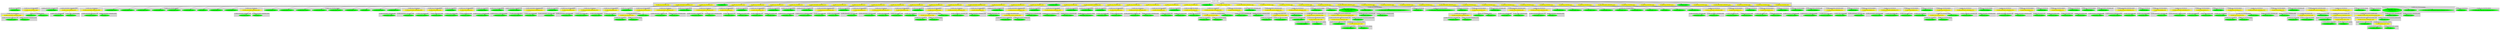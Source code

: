 digraph {

subgraph cluster0 {
 node [style=filled,color=white];
 style=filled;
 color=lightgrey;
 label = "CT_PROG";

"NT_EXPR_CALL_FUNCTION_30466"
 [fillcolor = yellow]
"NT_EXPR_ASSIGNMENT_OPETATORS_30474"
 [fillcolor = yellow]
"NT_EXPR_CALL_FUNCTION_30479"
 [fillcolor = yellow]
"NT_EXPR_CALL_FUNCTION_30492"
 [fillcolor = yellow]
"NT_EXPR_CALL_FUNCTION_30505"
 [fillcolor = yellow]
"NT_ID_30512< model1 >"
 [fillcolor = green]
"NT_EXPR_CALL_FUNCTION_30513"
 [fillcolor = yellow]
"NT_EXPR_CALL_FUNCTION_30518"
 [fillcolor = yellow]
"NT_EXPR_ASSIGNMENT_OPETATORS_30521"
 [fillcolor = yellow]
"NT_EXPR_CALL_FUNCTION_30526"
 [fillcolor = yellow]
"NT_EXPR_CALL_FUNCTION_30531"
 [fillcolor = yellow]
"NT_EXPR_CALL_FUNCTION_30538"
 [fillcolor = yellow]
"NT_EXPR_CALL_FUNCTION_30546"
 [fillcolor = yellow]
"NT_EXPR_CALL_FUNCTION_30551"
 [fillcolor = yellow]
"NT_EXPR_CALL_FUNCTION_30558"
 [fillcolor = yellow]
"NT_EXPR_CALL_FUNCTION_30563"
 [fillcolor = yellow]
"NT_EXPR_ASSIGNMENT_OPETATORS_30566"
 [fillcolor = yellow]
"NT_EXPR_CALL_FUNCTION_30571"
 [fillcolor = yellow]
"NT_EXPR_CALL_FUNCTION_30576"
 [fillcolor = yellow]
"NT_EXPR_CALL_FUNCTION_30583"
 [fillcolor = yellow]
"NT_EXPR_CALL_FUNCTION_30591"
 [fillcolor = yellow]
"NT_EXPR_ASSIGNMENT_OPETATORS_30600"
 [fillcolor = yellow]
"NT_EXPR_CALL_FUNCTION_30605"
 [fillcolor = yellow]
"NT_EXPR_CALL_FUNCTION_30610"
 [fillcolor = yellow]
"NT_EXPR_CALL_FUNCTION_30613"
 [fillcolor = yellow]
"NT_EXPR_CALL_FUNCTION_30618"
 [fillcolor = yellow]
"NT_EXPR_CALL_FUNCTION_30625"
 [fillcolor = yellow]
"NT_EXPR_CALL_FUNCTION_30633"
 [fillcolor = yellow]
"NT_EXPR_ASSIGNMENT_OPETATORS_30642"
 [fillcolor = yellow]
"NT_ID_30657< pred >"
 [fillcolor = green]
"NT_EXPR_CALL_FUNCTION_30658"
 [fillcolor = yellow]
"NT_EXPR_CALL_FUNCTION_30663"
 [fillcolor = yellow]
"NT_EXPR_CALL_FUNCTION_30668"
 [fillcolor = yellow]
"NT_EXPR_CALL_FUNCTION_30671"
 [fillcolor = yellow]
"NT_EXPR_ASSIGNMENT_OPETATORS_30679"
 [fillcolor = yellow]
"NT_EXPR_CALL_FUNCTION_30684"
 [fillcolor = yellow]
"NT_EXPR_CALL_FUNCTION_30698"
 [fillcolor = yellow]
"NT_ID_30705< model1 >"
 [fillcolor = green]
"NT_EXPR_CALL_FUNCTION_30706"
 [fillcolor = yellow]
"NT_EXPR_CALL_FUNCTION_30711"
 [fillcolor = yellow]
"NT_EXPR_ASSIGNMENT_OPETATORS_30714"
 [fillcolor = yellow]
"NT_EXPR_CALL_FUNCTION_30719"
 [fillcolor = yellow]
"NT_EXPR_CALL_FUNCTION_30724"
 [fillcolor = yellow]
"NT_EXPR_CALL_FUNCTION_30731"
 [fillcolor = yellow]
"NT_EXPR_CALL_FUNCTION_30739"
 [fillcolor = yellow]
"NT_EXPR_CALL_FUNCTION_30744"
 [fillcolor = yellow]
"NT_EXPR_CALL_FUNCTION_30751"
 [fillcolor = yellow]
"NT_EXPR_CALL_FUNCTION_30756"
 [fillcolor = yellow]
"NT_EXPR_ASSIGNMENT_OPETATORS_30759"
 [fillcolor = yellow]
"NT_EXPR_CALL_FUNCTION_30764"
 [fillcolor = yellow]
"NT_EXPR_CALL_FUNCTION_30769"
 [fillcolor = yellow]
"NT_EXPR_CALL_FUNCTION_30776"
 [fillcolor = yellow]
"NT_EXPR_CALL_FUNCTION_30784"
 [fillcolor = yellow]
"NT_EXPR_ASSIGNMENT_OPETATORS_30793"
 [fillcolor = yellow]
"NT_ID_30808< pred >"
 [fillcolor = green]
"NT_EXPR_CALL_FUNCTION_30809"
 [fillcolor = yellow]
"NT_EXPR_CALL_FUNCTION_30814"
 [fillcolor = yellow]
"NT_EXPR_CALL_FUNCTION_30819"
 [fillcolor = yellow]
}
"NT_PROG_30465"->"NT_EXPR_CALL_FUNCTION_30466"
subgraph cluster1 {
 node [style=filled,color=white];
 style=filled;
 color=lightgrey;
 label = "CT_EXPR_CALL_FUNCTION_ID";

"NT_ID_30467< par >"
 [fillcolor = green]
}
subgraph cluster2 {
 node [style=filled,color=white];
 style=filled;
 color=lightgrey;
 label = "CT_EXPR_CALL_FUNCTION_PARAMS";

"NT_EXPR_CALL_FUNCTION_30468"
 [fillcolor = yellow]
}
"NT_EXPR_CALL_FUNCTION_30466"->"NT_ID_30467< par >"
"NT_EXPR_CALL_FUNCTION_30466"->"NT_EXPR_CALL_FUNCTION_30468"
subgraph cluster3 {
 node [style=filled,color=white];
 style=filled;
 color=lightgrey;
 label = "CT_EXPR_CALL_FUNCTION_ID";

"NT_EXPR_ASSIGNMENT_OPETATORS_30469"
 [fillcolor = yellow]
}
subgraph cluster4 {
 node [style=filled,color=white];
 style=filled;
 color=lightgrey;
 label = "CT_EXPR_CALL_FUNCTION_PARAMS";

"NT_INT_30472< 2 >"
 [fillcolor = green]
"NT_INT_30473< 3 >"
 [fillcolor = green]
}
"NT_EXPR_CALL_FUNCTION_30468"->"NT_EXPR_ASSIGNMENT_OPETATORS_30469"
subgraph cluster5 {
 node [style=filled,color=white];
 style=filled;
 color=lightgrey;
 label = "CT_EXPR_ASSIGNMENT_OPETATORS_LEFT";

"NT_ID_30470< mfrow >"
 [fillcolor = green]
}
subgraph cluster6 {
 node [style=filled,color=white];
 style=filled;
 color=lightgrey;
 label = "CT_EXPR_ASSIGNMENT_OPETATORS_RIGHT";

"NT_ID_30471< c >"
 [fillcolor = green]
}
"NT_EXPR_ASSIGNMENT_OPETATORS_30469"->"NT_ID_30470< mfrow >"
"NT_EXPR_ASSIGNMENT_OPETATORS_30469"->"NT_ID_30471< c >"
"NT_EXPR_CALL_FUNCTION_30468"->"NT_INT_30472< 2 >"
"NT_EXPR_CALL_FUNCTION_30468"->"NT_INT_30473< 3 >"
"NT_PROG_30465"->"NT_EXPR_ASSIGNMENT_OPETATORS_30474"
subgraph cluster7 {
 node [style=filled,color=white];
 style=filled;
 color=lightgrey;
 label = "CT_EXPR_ASSIGNMENT_OPETATORS_LEFT";

"NT_ID_30475< Rank >"
 [fillcolor = green]
}
subgraph cluster8 {
 node [style=filled,color=white];
 style=filled;
 color=lightgrey;
 label = "CT_EXPR_ASSIGNMENT_OPETATORS_RIGHT";

"NT_EXPR_COLON_OPERATOR_30476"
 [fillcolor = yellow]
}
"NT_EXPR_ASSIGNMENT_OPETATORS_30474"->"NT_ID_30475< Rank >"
"NT_EXPR_ASSIGNMENT_OPETATORS_30474"->"NT_EXPR_COLON_OPERATOR_30476"
subgraph cluster9 {
 node [style=filled,color=white];
 style=filled;
 color=lightgrey;
 label = "CT_EXPR_COLON_OPERATOR_LEFT";

"NT_INT_30477< 1 >"
 [fillcolor = green]
}
subgraph cluster10 {
 node [style=filled,color=white];
 style=filled;
 color=lightgrey;
 label = "CT_EXPR_COLON_OPERATOR_RIGHT";

"NT_INT_30478< 9 >"
 [fillcolor = green]
}
"NT_EXPR_COLON_OPERATOR_30476"->"NT_INT_30477< 1 >"
"NT_EXPR_COLON_OPERATOR_30476"->"NT_INT_30478< 9 >"
"NT_PROG_30465"->"NT_EXPR_CALL_FUNCTION_30479"
subgraph cluster11 {
 node [style=filled,color=white];
 style=filled;
 color=lightgrey;
 label = "CT_EXPR_CALL_FUNCTION_ID";

"NT_EXPR_ASSIGNMENT_OPETATORS_30480"
 [fillcolor = yellow]
}
subgraph cluster12 {
 node [style=filled,color=white];
 style=filled;
 color=lightgrey;
 label = "CT_EXPR_CALL_FUNCTION_PARAMS";

"NT_FLOAT_30483< 0.39 >"
 [fillcolor = green]
"NT_FLOAT_30484< 0.72 >"
 [fillcolor = green]
"NT_INT_30485< 1 >"
 [fillcolor = green]
"NT_FLOAT_30486< 1.52 >"
 [fillcolor = green]
"NT_FLOAT_30487< 5.20 >"
 [fillcolor = green]
"NT_FLOAT_30488< 9.54 >"
 [fillcolor = green]
"NT_FLOAT_30489< 19.18 >"
 [fillcolor = green]
"NT_FLOAT_30490< 30.06 >"
 [fillcolor = green]
"NT_FLOAT_30491< 39.44 >"
 [fillcolor = green]
}
"NT_EXPR_CALL_FUNCTION_30479"->"NT_EXPR_ASSIGNMENT_OPETATORS_30480"
subgraph cluster13 {
 node [style=filled,color=white];
 style=filled;
 color=lightgrey;
 label = "CT_EXPR_ASSIGNMENT_OPETATORS_LEFT";

"NT_ID_30481< Distance >"
 [fillcolor = green]
}
subgraph cluster14 {
 node [style=filled,color=white];
 style=filled;
 color=lightgrey;
 label = "CT_EXPR_ASSIGNMENT_OPETATORS_RIGHT";

"NT_ID_30482< c >"
 [fillcolor = green]
}
"NT_EXPR_ASSIGNMENT_OPETATORS_30480"->"NT_ID_30481< Distance >"
"NT_EXPR_ASSIGNMENT_OPETATORS_30480"->"NT_ID_30482< c >"
"NT_EXPR_CALL_FUNCTION_30479"->"NT_FLOAT_30483< 0.39 >"
"NT_EXPR_CALL_FUNCTION_30479"->"NT_FLOAT_30484< 0.72 >"
"NT_EXPR_CALL_FUNCTION_30479"->"NT_INT_30485< 1 >"
"NT_EXPR_CALL_FUNCTION_30479"->"NT_FLOAT_30486< 1.52 >"
"NT_EXPR_CALL_FUNCTION_30479"->"NT_FLOAT_30487< 5.20 >"
"NT_EXPR_CALL_FUNCTION_30479"->"NT_FLOAT_30488< 9.54 >"
"NT_EXPR_CALL_FUNCTION_30479"->"NT_FLOAT_30489< 19.18 >"
"NT_EXPR_CALL_FUNCTION_30479"->"NT_FLOAT_30490< 30.06 >"
"NT_EXPR_CALL_FUNCTION_30479"->"NT_FLOAT_30491< 39.44 >"
"NT_PROG_30465"->"NT_EXPR_CALL_FUNCTION_30492"
subgraph cluster15 {
 node [style=filled,color=white];
 style=filled;
 color=lightgrey;
 label = "CT_EXPR_CALL_FUNCTION_ID";

"NT_EXPR_ASSIGNMENT_OPETATORS_30493"
 [fillcolor = yellow]
}
subgraph cluster16 {
 node [style=filled,color=white];
 style=filled;
 color=lightgrey;
 label = "CT_EXPR_CALL_FUNCTION_PARAMS";

"NT_FLOAT_30496< .055 >"
 [fillcolor = green]
"NT_FLOAT_30497< .815 >"
 [fillcolor = green]
"NT_INT_30498< 1 >"
 [fillcolor = green]
"NT_FLOAT_30499< .107 >"
 [fillcolor = green]
"NT_FLOAT_30500< 317.83 >"
 [fillcolor = green]
"NT_FLOAT_30501< 95.159 >"
 [fillcolor = green]
"NT_FLOAT_30502< 14.536 >"
 [fillcolor = green]
"NT_FLOAT_30503< 17.147 >"
 [fillcolor = green]
"NT_FLOAT_30504< .002 >"
 [fillcolor = green]
}
"NT_EXPR_CALL_FUNCTION_30492"->"NT_EXPR_ASSIGNMENT_OPETATORS_30493"
subgraph cluster17 {
 node [style=filled,color=white];
 style=filled;
 color=lightgrey;
 label = "CT_EXPR_ASSIGNMENT_OPETATORS_LEFT";

"NT_ID_30494< mass >"
 [fillcolor = green]
}
subgraph cluster18 {
 node [style=filled,color=white];
 style=filled;
 color=lightgrey;
 label = "CT_EXPR_ASSIGNMENT_OPETATORS_RIGHT";

"NT_ID_30495< c >"
 [fillcolor = green]
}
"NT_EXPR_ASSIGNMENT_OPETATORS_30493"->"NT_ID_30494< mass >"
"NT_EXPR_ASSIGNMENT_OPETATORS_30493"->"NT_ID_30495< c >"
"NT_EXPR_CALL_FUNCTION_30492"->"NT_FLOAT_30496< .055 >"
"NT_EXPR_CALL_FUNCTION_30492"->"NT_FLOAT_30497< .815 >"
"NT_EXPR_CALL_FUNCTION_30492"->"NT_INT_30498< 1 >"
"NT_EXPR_CALL_FUNCTION_30492"->"NT_FLOAT_30499< .107 >"
"NT_EXPR_CALL_FUNCTION_30492"->"NT_FLOAT_30500< 317.83 >"
"NT_EXPR_CALL_FUNCTION_30492"->"NT_FLOAT_30501< 95.159 >"
"NT_EXPR_CALL_FUNCTION_30492"->"NT_FLOAT_30502< 14.536 >"
"NT_EXPR_CALL_FUNCTION_30492"->"NT_FLOAT_30503< 17.147 >"
"NT_EXPR_CALL_FUNCTION_30492"->"NT_FLOAT_30504< .002 >"
"NT_PROG_30465"->"NT_EXPR_CALL_FUNCTION_30505"
subgraph cluster19 {
 node [style=filled,color=white];
 style=filled;
 color=lightgrey;
 label = "CT_EXPR_CALL_FUNCTION_ID";

"NT_EXPR_ASSIGNMENT_OPETATORS_30506"
 [fillcolor = yellow]
}
subgraph cluster20 {
 node [style=filled,color=white];
 style=filled;
 color=lightgrey;
 label = "CT_EXPR_CALL_FUNCTION_PARAMS";

"NT_EXPR_TILDE_BINARY_30509"
 [fillcolor = yellow]
}
"NT_EXPR_CALL_FUNCTION_30505"->"NT_EXPR_ASSIGNMENT_OPETATORS_30506"
subgraph cluster21 {
 node [style=filled,color=white];
 style=filled;
 color=lightgrey;
 label = "CT_EXPR_ASSIGNMENT_OPETATORS_LEFT";

"NT_ID_30507< model1 >"
 [fillcolor = green]
}
subgraph cluster22 {
 node [style=filled,color=white];
 style=filled;
 color=lightgrey;
 label = "CT_EXPR_ASSIGNMENT_OPETATORS_RIGHT";

"NT_ID_30508< lm >"
 [fillcolor = green]
}
"NT_EXPR_ASSIGNMENT_OPETATORS_30506"->"NT_ID_30507< model1 >"
"NT_EXPR_ASSIGNMENT_OPETATORS_30506"->"NT_ID_30508< lm >"
"NT_EXPR_CALL_FUNCTION_30505"->"NT_EXPR_TILDE_BINARY_30509"
subgraph cluster23 {
 node [style=filled,color=white];
 style=filled;
 color=lightgrey;
 label = "CT_EXPR_TILDE_BINARY_LEFT";

"NT_ID_30510< Distance >"
 [fillcolor = green]
}
subgraph cluster24 {
 node [style=filled,color=white];
 style=filled;
 color=lightgrey;
 label = "CT_EXPR_TILDE_BINARY_RIGHT";

"NT_ID_30511< Rank >"
 [fillcolor = green]
}
"NT_EXPR_TILDE_BINARY_30509"->"NT_ID_30510< Distance >"
"NT_EXPR_TILDE_BINARY_30509"->"NT_ID_30511< Rank >"
"NT_PROG_30465"->"NT_ID_30512< model1 >"
"NT_PROG_30465"->"NT_EXPR_CALL_FUNCTION_30513"
subgraph cluster25 {
 node [style=filled,color=white];
 style=filled;
 color=lightgrey;
 label = "CT_EXPR_CALL_FUNCTION_ID";

"NT_ID_30514< plot >"
 [fillcolor = green]
}
subgraph cluster26 {
 node [style=filled,color=white];
 style=filled;
 color=lightgrey;
 label = "CT_EXPR_CALL_FUNCTION_PARAMS";

"NT_EXPR_TILDE_BINARY_30515"
 [fillcolor = yellow]
}
"NT_EXPR_CALL_FUNCTION_30513"->"NT_ID_30514< plot >"
"NT_EXPR_CALL_FUNCTION_30513"->"NT_EXPR_TILDE_BINARY_30515"
subgraph cluster27 {
 node [style=filled,color=white];
 style=filled;
 color=lightgrey;
 label = "CT_EXPR_TILDE_BINARY_LEFT";

"NT_ID_30516< Distance >"
 [fillcolor = green]
}
subgraph cluster28 {
 node [style=filled,color=white];
 style=filled;
 color=lightgrey;
 label = "CT_EXPR_TILDE_BINARY_RIGHT";

"NT_ID_30517< Rank >"
 [fillcolor = green]
}
"NT_EXPR_TILDE_BINARY_30515"->"NT_ID_30516< Distance >"
"NT_EXPR_TILDE_BINARY_30515"->"NT_ID_30517< Rank >"
"NT_PROG_30465"->"NT_EXPR_CALL_FUNCTION_30518"
subgraph cluster29 {
 node [style=filled,color=white];
 style=filled;
 color=lightgrey;
 label = "CT_EXPR_CALL_FUNCTION_ID";

"NT_ID_30519< abline >"
 [fillcolor = green]
}
subgraph cluster30 {
 node [style=filled,color=white];
 style=filled;
 color=lightgrey;
 label = "CT_EXPR_CALL_FUNCTION_PARAMS";

"NT_ID_30520< model1 >"
 [fillcolor = green]
}
"NT_EXPR_CALL_FUNCTION_30518"->"NT_ID_30519< abline >"
"NT_EXPR_CALL_FUNCTION_30518"->"NT_ID_30520< model1 >"
"NT_PROG_30465"->"NT_EXPR_ASSIGNMENT_OPETATORS_30521"
subgraph cluster31 {
 node [style=filled,color=white];
 style=filled;
 color=lightgrey;
 label = "CT_EXPR_ASSIGNMENT_OPETATORS_LEFT";

"NT_ID_30522< Residuals >"
 [fillcolor = green]
}
subgraph cluster32 {
 node [style=filled,color=white];
 style=filled;
 color=lightgrey;
 label = "CT_EXPR_ASSIGNMENT_OPETATORS_RIGHT";

"NT_EXPR_DOLLAR_AT_OPERATORS_30523"
 [fillcolor = yellow]
}
"NT_EXPR_ASSIGNMENT_OPETATORS_30521"->"NT_ID_30522< Residuals >"
"NT_EXPR_ASSIGNMENT_OPETATORS_30521"->"NT_EXPR_DOLLAR_AT_OPERATORS_30523"
subgraph cluster33 {
 node [style=filled,color=white];
 style=filled;
 color=lightgrey;
 label = "CT_EXPR_DOLLAR_AT_OPERATORS_BASE";

"NT_ID_30524< model1 >"
 [fillcolor = green]
}
subgraph cluster34 {
 node [style=filled,color=white];
 style=filled;
 color=lightgrey;
 label = "CT_EXPR_DOLLAR_AT_OPERATORS_OFFSET";

"NT_ID_30525< residuals >"
 [fillcolor = green]
}
"NT_EXPR_DOLLAR_AT_OPERATORS_30523"->"NT_ID_30524< model1 >"
"NT_EXPR_DOLLAR_AT_OPERATORS_30523"->"NT_ID_30525< residuals >"
"NT_PROG_30465"->"NT_EXPR_CALL_FUNCTION_30526"
subgraph cluster35 {
 node [style=filled,color=white];
 style=filled;
 color=lightgrey;
 label = "CT_EXPR_CALL_FUNCTION_ID";

"NT_ID_30527< plot >"
 [fillcolor = green]
}
subgraph cluster36 {
 node [style=filled,color=white];
 style=filled;
 color=lightgrey;
 label = "CT_EXPR_CALL_FUNCTION_PARAMS";

"NT_EXPR_TILDE_BINARY_30528"
 [fillcolor = yellow]
}
"NT_EXPR_CALL_FUNCTION_30526"->"NT_ID_30527< plot >"
"NT_EXPR_CALL_FUNCTION_30526"->"NT_EXPR_TILDE_BINARY_30528"
subgraph cluster37 {
 node [style=filled,color=white];
 style=filled;
 color=lightgrey;
 label = "CT_EXPR_TILDE_BINARY_LEFT";

"NT_ID_30529< Residuals >"
 [fillcolor = green]
}
subgraph cluster38 {
 node [style=filled,color=white];
 style=filled;
 color=lightgrey;
 label = "CT_EXPR_TILDE_BINARY_RIGHT";

"NT_ID_30530< Rank >"
 [fillcolor = green]
}
"NT_EXPR_TILDE_BINARY_30528"->"NT_ID_30529< Residuals >"
"NT_EXPR_TILDE_BINARY_30528"->"NT_ID_30530< Rank >"
"NT_PROG_30465"->"NT_EXPR_CALL_FUNCTION_30531"
subgraph cluster39 {
 node [style=filled,color=white];
 style=filled;
 color=lightgrey;
 label = "CT_EXPR_CALL_FUNCTION_ID";

"NT_EXPR_ASSIGNMENT_OPETATORS_30532"
 [fillcolor = yellow]
}
subgraph cluster40 {
 node [style=filled,color=white];
 style=filled;
 color=lightgrey;
 label = "CT_EXPR_CALL_FUNCTION_PARAMS";

"NT_EXPR_TILDE_BINARY_30535"
 [fillcolor = yellow]
}
"NT_EXPR_CALL_FUNCTION_30531"->"NT_EXPR_ASSIGNMENT_OPETATORS_30532"
subgraph cluster41 {
 node [style=filled,color=white];
 style=filled;
 color=lightgrey;
 label = "CT_EXPR_ASSIGNMENT_OPETATORS_LEFT";

"NT_ID_30533< lrf >"
 [fillcolor = green]
}
subgraph cluster42 {
 node [style=filled,color=white];
 style=filled;
 color=lightgrey;
 label = "CT_EXPR_ASSIGNMENT_OPETATORS_RIGHT";

"NT_ID_30534< loess >"
 [fillcolor = green]
}
"NT_EXPR_ASSIGNMENT_OPETATORS_30532"->"NT_ID_30533< lrf >"
"NT_EXPR_ASSIGNMENT_OPETATORS_30532"->"NT_ID_30534< loess >"
"NT_EXPR_CALL_FUNCTION_30531"->"NT_EXPR_TILDE_BINARY_30535"
subgraph cluster43 {
 node [style=filled,color=white];
 style=filled;
 color=lightgrey;
 label = "CT_EXPR_TILDE_BINARY_LEFT";

"NT_ID_30536< Residuals >"
 [fillcolor = green]
}
subgraph cluster44 {
 node [style=filled,color=white];
 style=filled;
 color=lightgrey;
 label = "CT_EXPR_TILDE_BINARY_RIGHT";

"NT_ID_30537< Rank >"
 [fillcolor = green]
}
"NT_EXPR_TILDE_BINARY_30535"->"NT_ID_30536< Residuals >"
"NT_EXPR_TILDE_BINARY_30535"->"NT_ID_30537< Rank >"
"NT_PROG_30465"->"NT_EXPR_CALL_FUNCTION_30538"
subgraph cluster45 {
 node [style=filled,color=white];
 style=filled;
 color=lightgrey;
 label = "CT_EXPR_CALL_FUNCTION_ID";

"NT_ID_30539< lines >"
 [fillcolor = green]
}
subgraph cluster46 {
 node [style=filled,color=white];
 style=filled;
 color=lightgrey;
 label = "CT_EXPR_CALL_FUNCTION_PARAMS";

"NT_EXPR_CALL_FUNCTION_30540"
 [fillcolor = yellow]
}
"NT_EXPR_CALL_FUNCTION_30538"->"NT_ID_30539< lines >"
"NT_EXPR_CALL_FUNCTION_30538"->"NT_EXPR_CALL_FUNCTION_30540"
subgraph cluster47 {
 node [style=filled,color=white];
 style=filled;
 color=lightgrey;
 label = "CT_EXPR_CALL_FUNCTION_ID";

"NT_ID_30541< spline >"
 [fillcolor = green]
}
subgraph cluster48 {
 node [style=filled,color=white];
 style=filled;
 color=lightgrey;
 label = "CT_EXPR_CALL_FUNCTION_PARAMS";

"NT_ID_30542< Rank >"
 [fillcolor = green]
"NT_EXPR_CALL_FUNCTION_30543"
 [fillcolor = yellow]
}
"NT_EXPR_CALL_FUNCTION_30540"->"NT_ID_30541< spline >"
"NT_EXPR_CALL_FUNCTION_30540"->"NT_ID_30542< Rank >"
"NT_EXPR_CALL_FUNCTION_30540"->"NT_EXPR_CALL_FUNCTION_30543"
subgraph cluster49 {
 node [style=filled,color=white];
 style=filled;
 color=lightgrey;
 label = "CT_EXPR_CALL_FUNCTION_ID";

"NT_ID_30544< fitted >"
 [fillcolor = green]
}
subgraph cluster50 {
 node [style=filled,color=white];
 style=filled;
 color=lightgrey;
 label = "CT_EXPR_CALL_FUNCTION_PARAMS";

"NT_ID_30545< lrf >"
 [fillcolor = green]
}
"NT_EXPR_CALL_FUNCTION_30543"->"NT_ID_30544< fitted >"
"NT_EXPR_CALL_FUNCTION_30543"->"NT_ID_30545< lrf >"
"NT_PROG_30465"->"NT_EXPR_CALL_FUNCTION_30546"
subgraph cluster51 {
 node [style=filled,color=white];
 style=filled;
 color=lightgrey;
 label = "CT_EXPR_CALL_FUNCTION_ID";

"NT_EXPR_ASSIGNMENT_OPETATORS_30547"
 [fillcolor = yellow]
}
subgraph cluster52 {
 node [style=filled,color=white];
 style=filled;
 color=lightgrey;
 label = "CT_EXPR_CALL_FUNCTION_PARAMS";

"NT_ID_30550< Distance >"
 [fillcolor = green]
}
"NT_EXPR_CALL_FUNCTION_30546"->"NT_EXPR_ASSIGNMENT_OPETATORS_30547"
subgraph cluster53 {
 node [style=filled,color=white];
 style=filled;
 color=lightgrey;
 label = "CT_EXPR_ASSIGNMENT_OPETATORS_LEFT";

"NT_ID_30548< lnDist >"
 [fillcolor = green]
}
subgraph cluster54 {
 node [style=filled,color=white];
 style=filled;
 color=lightgrey;
 label = "CT_EXPR_ASSIGNMENT_OPETATORS_RIGHT";

"NT_ID_30549< log >"
 [fillcolor = green]
}
"NT_EXPR_ASSIGNMENT_OPETATORS_30547"->"NT_ID_30548< lnDist >"
"NT_EXPR_ASSIGNMENT_OPETATORS_30547"->"NT_ID_30549< log >"
"NT_EXPR_CALL_FUNCTION_30546"->"NT_ID_30550< Distance >"
"NT_PROG_30465"->"NT_EXPR_CALL_FUNCTION_30551"
subgraph cluster55 {
 node [style=filled,color=white];
 style=filled;
 color=lightgrey;
 label = "CT_EXPR_CALL_FUNCTION_ID";

"NT_EXPR_ASSIGNMENT_OPETATORS_30552"
 [fillcolor = yellow]
}
subgraph cluster56 {
 node [style=filled,color=white];
 style=filled;
 color=lightgrey;
 label = "CT_EXPR_CALL_FUNCTION_PARAMS";

"NT_EXPR_TILDE_BINARY_30555"
 [fillcolor = yellow]
}
"NT_EXPR_CALL_FUNCTION_30551"->"NT_EXPR_ASSIGNMENT_OPETATORS_30552"
subgraph cluster57 {
 node [style=filled,color=white];
 style=filled;
 color=lightgrey;
 label = "CT_EXPR_ASSIGNMENT_OPETATORS_LEFT";

"NT_ID_30553< model2 >"
 [fillcolor = green]
}
subgraph cluster58 {
 node [style=filled,color=white];
 style=filled;
 color=lightgrey;
 label = "CT_EXPR_ASSIGNMENT_OPETATORS_RIGHT";

"NT_ID_30554< lm >"
 [fillcolor = green]
}
"NT_EXPR_ASSIGNMENT_OPETATORS_30552"->"NT_ID_30553< model2 >"
"NT_EXPR_ASSIGNMENT_OPETATORS_30552"->"NT_ID_30554< lm >"
"NT_EXPR_CALL_FUNCTION_30551"->"NT_EXPR_TILDE_BINARY_30555"
subgraph cluster59 {
 node [style=filled,color=white];
 style=filled;
 color=lightgrey;
 label = "CT_EXPR_TILDE_BINARY_LEFT";

"NT_ID_30556< lnDist >"
 [fillcolor = green]
}
subgraph cluster60 {
 node [style=filled,color=white];
 style=filled;
 color=lightgrey;
 label = "CT_EXPR_TILDE_BINARY_RIGHT";

"NT_ID_30557< Rank >"
 [fillcolor = green]
}
"NT_EXPR_TILDE_BINARY_30555"->"NT_ID_30556< lnDist >"
"NT_EXPR_TILDE_BINARY_30555"->"NT_ID_30557< Rank >"
"NT_PROG_30465"->"NT_EXPR_CALL_FUNCTION_30558"
subgraph cluster61 {
 node [style=filled,color=white];
 style=filled;
 color=lightgrey;
 label = "CT_EXPR_CALL_FUNCTION_ID";

"NT_ID_30559< plot >"
 [fillcolor = green]
}
subgraph cluster62 {
 node [style=filled,color=white];
 style=filled;
 color=lightgrey;
 label = "CT_EXPR_CALL_FUNCTION_PARAMS";

"NT_EXPR_TILDE_BINARY_30560"
 [fillcolor = yellow]
}
"NT_EXPR_CALL_FUNCTION_30558"->"NT_ID_30559< plot >"
"NT_EXPR_CALL_FUNCTION_30558"->"NT_EXPR_TILDE_BINARY_30560"
subgraph cluster63 {
 node [style=filled,color=white];
 style=filled;
 color=lightgrey;
 label = "CT_EXPR_TILDE_BINARY_LEFT";

"NT_ID_30561< lnDist >"
 [fillcolor = green]
}
subgraph cluster64 {
 node [style=filled,color=white];
 style=filled;
 color=lightgrey;
 label = "CT_EXPR_TILDE_BINARY_RIGHT";

"NT_ID_30562< Rank >"
 [fillcolor = green]
}
"NT_EXPR_TILDE_BINARY_30560"->"NT_ID_30561< lnDist >"
"NT_EXPR_TILDE_BINARY_30560"->"NT_ID_30562< Rank >"
"NT_PROG_30465"->"NT_EXPR_CALL_FUNCTION_30563"
subgraph cluster65 {
 node [style=filled,color=white];
 style=filled;
 color=lightgrey;
 label = "CT_EXPR_CALL_FUNCTION_ID";

"NT_ID_30564< abline >"
 [fillcolor = green]
}
subgraph cluster66 {
 node [style=filled,color=white];
 style=filled;
 color=lightgrey;
 label = "CT_EXPR_CALL_FUNCTION_PARAMS";

"NT_ID_30565< model2 >"
 [fillcolor = green]
}
"NT_EXPR_CALL_FUNCTION_30563"->"NT_ID_30564< abline >"
"NT_EXPR_CALL_FUNCTION_30563"->"NT_ID_30565< model2 >"
"NT_PROG_30465"->"NT_EXPR_ASSIGNMENT_OPETATORS_30566"
subgraph cluster67 {
 node [style=filled,color=white];
 style=filled;
 color=lightgrey;
 label = "CT_EXPR_ASSIGNMENT_OPETATORS_LEFT";

"NT_ID_30567< resid >"
 [fillcolor = green]
}
subgraph cluster68 {
 node [style=filled,color=white];
 style=filled;
 color=lightgrey;
 label = "CT_EXPR_ASSIGNMENT_OPETATORS_RIGHT";

"NT_EXPR_DOLLAR_AT_OPERATORS_30568"
 [fillcolor = yellow]
}
"NT_EXPR_ASSIGNMENT_OPETATORS_30566"->"NT_ID_30567< resid >"
"NT_EXPR_ASSIGNMENT_OPETATORS_30566"->"NT_EXPR_DOLLAR_AT_OPERATORS_30568"
subgraph cluster69 {
 node [style=filled,color=white];
 style=filled;
 color=lightgrey;
 label = "CT_EXPR_DOLLAR_AT_OPERATORS_BASE";

"NT_ID_30569< model2 >"
 [fillcolor = green]
}
subgraph cluster70 {
 node [style=filled,color=white];
 style=filled;
 color=lightgrey;
 label = "CT_EXPR_DOLLAR_AT_OPERATORS_OFFSET";

"NT_ID_30570< residuals >"
 [fillcolor = green]
}
"NT_EXPR_DOLLAR_AT_OPERATORS_30568"->"NT_ID_30569< model2 >"
"NT_EXPR_DOLLAR_AT_OPERATORS_30568"->"NT_ID_30570< residuals >"
"NT_PROG_30465"->"NT_EXPR_CALL_FUNCTION_30571"
subgraph cluster71 {
 node [style=filled,color=white];
 style=filled;
 color=lightgrey;
 label = "CT_EXPR_CALL_FUNCTION_ID";

"NT_ID_30572< plot >"
 [fillcolor = green]
}
subgraph cluster72 {
 node [style=filled,color=white];
 style=filled;
 color=lightgrey;
 label = "CT_EXPR_CALL_FUNCTION_PARAMS";

"NT_EXPR_TILDE_BINARY_30573"
 [fillcolor = yellow]
}
"NT_EXPR_CALL_FUNCTION_30571"->"NT_ID_30572< plot >"
"NT_EXPR_CALL_FUNCTION_30571"->"NT_EXPR_TILDE_BINARY_30573"
subgraph cluster73 {
 node [style=filled,color=white];
 style=filled;
 color=lightgrey;
 label = "CT_EXPR_TILDE_BINARY_LEFT";

"NT_ID_30574< resid >"
 [fillcolor = green]
}
subgraph cluster74 {
 node [style=filled,color=white];
 style=filled;
 color=lightgrey;
 label = "CT_EXPR_TILDE_BINARY_RIGHT";

"NT_ID_30575< Rank >"
 [fillcolor = green]
}
"NT_EXPR_TILDE_BINARY_30573"->"NT_ID_30574< resid >"
"NT_EXPR_TILDE_BINARY_30573"->"NT_ID_30575< Rank >"
"NT_PROG_30465"->"NT_EXPR_CALL_FUNCTION_30576"
subgraph cluster75 {
 node [style=filled,color=white];
 style=filled;
 color=lightgrey;
 label = "CT_EXPR_CALL_FUNCTION_ID";

"NT_EXPR_ASSIGNMENT_OPETATORS_30577"
 [fillcolor = yellow]
}
subgraph cluster76 {
 node [style=filled,color=white];
 style=filled;
 color=lightgrey;
 label = "CT_EXPR_CALL_FUNCTION_PARAMS";

"NT_EXPR_TILDE_BINARY_30580"
 [fillcolor = yellow]
}
"NT_EXPR_CALL_FUNCTION_30576"->"NT_EXPR_ASSIGNMENT_OPETATORS_30577"
subgraph cluster77 {
 node [style=filled,color=white];
 style=filled;
 color=lightgrey;
 label = "CT_EXPR_ASSIGNMENT_OPETATORS_LEFT";

"NT_ID_30578< lrf >"
 [fillcolor = green]
}
subgraph cluster78 {
 node [style=filled,color=white];
 style=filled;
 color=lightgrey;
 label = "CT_EXPR_ASSIGNMENT_OPETATORS_RIGHT";

"NT_ID_30579< loess >"
 [fillcolor = green]
}
"NT_EXPR_ASSIGNMENT_OPETATORS_30577"->"NT_ID_30578< lrf >"
"NT_EXPR_ASSIGNMENT_OPETATORS_30577"->"NT_ID_30579< loess >"
"NT_EXPR_CALL_FUNCTION_30576"->"NT_EXPR_TILDE_BINARY_30580"
subgraph cluster79 {
 node [style=filled,color=white];
 style=filled;
 color=lightgrey;
 label = "CT_EXPR_TILDE_BINARY_LEFT";

"NT_ID_30581< resid >"
 [fillcolor = green]
}
subgraph cluster80 {
 node [style=filled,color=white];
 style=filled;
 color=lightgrey;
 label = "CT_EXPR_TILDE_BINARY_RIGHT";

"NT_ID_30582< Rank >"
 [fillcolor = green]
}
"NT_EXPR_TILDE_BINARY_30580"->"NT_ID_30581< resid >"
"NT_EXPR_TILDE_BINARY_30580"->"NT_ID_30582< Rank >"
"NT_PROG_30465"->"NT_EXPR_CALL_FUNCTION_30583"
subgraph cluster81 {
 node [style=filled,color=white];
 style=filled;
 color=lightgrey;
 label = "CT_EXPR_CALL_FUNCTION_ID";

"NT_ID_30584< lines >"
 [fillcolor = green]
}
subgraph cluster82 {
 node [style=filled,color=white];
 style=filled;
 color=lightgrey;
 label = "CT_EXPR_CALL_FUNCTION_PARAMS";

"NT_EXPR_CALL_FUNCTION_30585"
 [fillcolor = yellow]
}
"NT_EXPR_CALL_FUNCTION_30583"->"NT_ID_30584< lines >"
"NT_EXPR_CALL_FUNCTION_30583"->"NT_EXPR_CALL_FUNCTION_30585"
subgraph cluster83 {
 node [style=filled,color=white];
 style=filled;
 color=lightgrey;
 label = "CT_EXPR_CALL_FUNCTION_ID";

"NT_ID_30586< spline >"
 [fillcolor = green]
}
subgraph cluster84 {
 node [style=filled,color=white];
 style=filled;
 color=lightgrey;
 label = "CT_EXPR_CALL_FUNCTION_PARAMS";

"NT_ID_30587< Rank >"
 [fillcolor = green]
"NT_EXPR_CALL_FUNCTION_30588"
 [fillcolor = yellow]
}
"NT_EXPR_CALL_FUNCTION_30585"->"NT_ID_30586< spline >"
"NT_EXPR_CALL_FUNCTION_30585"->"NT_ID_30587< Rank >"
"NT_EXPR_CALL_FUNCTION_30585"->"NT_EXPR_CALL_FUNCTION_30588"
subgraph cluster85 {
 node [style=filled,color=white];
 style=filled;
 color=lightgrey;
 label = "CT_EXPR_CALL_FUNCTION_ID";

"NT_ID_30589< fitted >"
 [fillcolor = green]
}
subgraph cluster86 {
 node [style=filled,color=white];
 style=filled;
 color=lightgrey;
 label = "CT_EXPR_CALL_FUNCTION_PARAMS";

"NT_ID_30590< lrf >"
 [fillcolor = green]
}
"NT_EXPR_CALL_FUNCTION_30588"->"NT_ID_30589< fitted >"
"NT_EXPR_CALL_FUNCTION_30588"->"NT_ID_30590< lrf >"
"NT_PROG_30465"->"NT_EXPR_CALL_FUNCTION_30591"
subgraph cluster87 {
 node [style=filled,color=white];
 style=filled;
 color=lightgrey;
 label = "CT_EXPR_CALL_FUNCTION_ID";

"NT_EXPR_ASSIGNMENT_OPETATORS_30592"
 [fillcolor = yellow]
}
subgraph cluster88 {
 node [style=filled,color=white];
 style=filled;
 color=lightgrey;
 label = "CT_EXPR_CALL_FUNCTION_PARAMS";

"NT_EXPR_TILDE_BINARY_30595"
 [fillcolor = yellow]
}
"NT_EXPR_CALL_FUNCTION_30591"->"NT_EXPR_ASSIGNMENT_OPETATORS_30592"
subgraph cluster89 {
 node [style=filled,color=white];
 style=filled;
 color=lightgrey;
 label = "CT_EXPR_ASSIGNMENT_OPETATORS_LEFT";

"NT_ID_30593< model3 >"
 [fillcolor = green]
}
subgraph cluster90 {
 node [style=filled,color=white];
 style=filled;
 color=lightgrey;
 label = "CT_EXPR_ASSIGNMENT_OPETATORS_RIGHT";

"NT_ID_30594< lm >"
 [fillcolor = green]
}
"NT_EXPR_ASSIGNMENT_OPETATORS_30592"->"NT_ID_30593< model3 >"
"NT_EXPR_ASSIGNMENT_OPETATORS_30592"->"NT_ID_30594< lm >"
"NT_EXPR_CALL_FUNCTION_30591"->"NT_EXPR_TILDE_BINARY_30595"
subgraph cluster91 {
 node [style=filled,color=white];
 style=filled;
 color=lightgrey;
 label = "CT_EXPR_TILDE_BINARY_LEFT";

"NT_ID_30596< lnDist >"
 [fillcolor = green]
}
subgraph cluster92 {
 node [style=filled,color=white];
 style=filled;
 color=lightgrey;
 label = "CT_EXPR_TILDE_BINARY_RIGHT";

"NT_EXPR_MINUS_OR_PLUS_BINARY_30597"
 [fillcolor = yellow]
}
"NT_EXPR_TILDE_BINARY_30595"->"NT_ID_30596< lnDist >"
"NT_EXPR_TILDE_BINARY_30595"->"NT_EXPR_MINUS_OR_PLUS_BINARY_30597"
subgraph cluster93 {
 node [style=filled,color=white];
 style=filled;
 color=lightgrey;
 label = "CT_EXPR_MINUS_OR_PLUS_BINARY_LEFT";

"NT_ID_30598< Rank >"
 [fillcolor = green]
}
subgraph cluster94 {
 node [style=filled,color=white];
 style=filled;
 color=lightgrey;
 label = "CT_EXPR_MINUS_OR_PLUS_BINARY_RIGHT";

"NT_ID_30599< mass >"
 [fillcolor = green]
}
"NT_EXPR_MINUS_OR_PLUS_BINARY_30597"->"NT_ID_30598< Rank >"
"NT_EXPR_MINUS_OR_PLUS_BINARY_30597"->"NT_ID_30599< mass >"
"NT_PROG_30465"->"NT_EXPR_ASSIGNMENT_OPETATORS_30600"
subgraph cluster95 {
 node [style=filled,color=white];
 style=filled;
 color=lightgrey;
 label = "CT_EXPR_ASSIGNMENT_OPETATORS_LEFT";

"NT_ID_30601< resid3 >"
 [fillcolor = green]
}
subgraph cluster96 {
 node [style=filled,color=white];
 style=filled;
 color=lightgrey;
 label = "CT_EXPR_ASSIGNMENT_OPETATORS_RIGHT";

"NT_EXPR_DOLLAR_AT_OPERATORS_30602"
 [fillcolor = yellow]
}
"NT_EXPR_ASSIGNMENT_OPETATORS_30600"->"NT_ID_30601< resid3 >"
"NT_EXPR_ASSIGNMENT_OPETATORS_30600"->"NT_EXPR_DOLLAR_AT_OPERATORS_30602"
subgraph cluster97 {
 node [style=filled,color=white];
 style=filled;
 color=lightgrey;
 label = "CT_EXPR_DOLLAR_AT_OPERATORS_BASE";

"NT_ID_30603< model3 >"
 [fillcolor = green]
}
subgraph cluster98 {
 node [style=filled,color=white];
 style=filled;
 color=lightgrey;
 label = "CT_EXPR_DOLLAR_AT_OPERATORS_OFFSET";

"NT_ID_30604< residuals >"
 [fillcolor = green]
}
"NT_EXPR_DOLLAR_AT_OPERATORS_30602"->"NT_ID_30603< model3 >"
"NT_EXPR_DOLLAR_AT_OPERATORS_30602"->"NT_ID_30604< residuals >"
"NT_PROG_30465"->"NT_EXPR_CALL_FUNCTION_30605"
subgraph cluster99 {
 node [style=filled,color=white];
 style=filled;
 color=lightgrey;
 label = "CT_EXPR_CALL_FUNCTION_ID";

"NT_ID_30606< plot >"
 [fillcolor = green]
}
subgraph cluster100 {
 node [style=filled,color=white];
 style=filled;
 color=lightgrey;
 label = "CT_EXPR_CALL_FUNCTION_PARAMS";

"NT_EXPR_DOLLAR_AT_OPERATORS_30607"
 [fillcolor = yellow]
}
"NT_EXPR_CALL_FUNCTION_30605"->"NT_ID_30606< plot >"
"NT_EXPR_CALL_FUNCTION_30605"->"NT_EXPR_DOLLAR_AT_OPERATORS_30607"
subgraph cluster101 {
 node [style=filled,color=white];
 style=filled;
 color=lightgrey;
 label = "CT_EXPR_DOLLAR_AT_OPERATORS_BASE";

"NT_ID_30608< model3 >"
 [fillcolor = green]
}
subgraph cluster102 {
 node [style=filled,color=white];
 style=filled;
 color=lightgrey;
 label = "CT_EXPR_DOLLAR_AT_OPERATORS_OFFSET";

"NT_ID_30609< fitted.values >"
 [fillcolor = green]
}
"NT_EXPR_DOLLAR_AT_OPERATORS_30607"->"NT_ID_30608< model3 >"
"NT_EXPR_DOLLAR_AT_OPERATORS_30607"->"NT_ID_30609< fitted.values >"
"NT_PROG_30465"->"NT_EXPR_CALL_FUNCTION_30610"
subgraph cluster103 {
 node [style=filled,color=white];
 style=filled;
 color=lightgrey;
 label = "CT_EXPR_CALL_FUNCTION_ID";

"NT_ID_30611< abline >"
 [fillcolor = green]
}
subgraph cluster104 {
 node [style=filled,color=white];
 style=filled;
 color=lightgrey;
 label = "CT_EXPR_CALL_FUNCTION_PARAMS";

"NT_ID_30612< model3 >"
 [fillcolor = green]
}
"NT_EXPR_CALL_FUNCTION_30610"->"NT_ID_30611< abline >"
"NT_EXPR_CALL_FUNCTION_30610"->"NT_ID_30612< model3 >"
"NT_PROG_30465"->"NT_EXPR_CALL_FUNCTION_30613"
subgraph cluster105 {
 node [style=filled,color=white];
 style=filled;
 color=lightgrey;
 label = "CT_EXPR_CALL_FUNCTION_ID";

"NT_ID_30614< plot >"
 [fillcolor = green]
}
subgraph cluster106 {
 node [style=filled,color=white];
 style=filled;
 color=lightgrey;
 label = "CT_EXPR_CALL_FUNCTION_PARAMS";

"NT_EXPR_TILDE_BINARY_30615"
 [fillcolor = yellow]
}
"NT_EXPR_CALL_FUNCTION_30613"->"NT_ID_30614< plot >"
"NT_EXPR_CALL_FUNCTION_30613"->"NT_EXPR_TILDE_BINARY_30615"
subgraph cluster107 {
 node [style=filled,color=white];
 style=filled;
 color=lightgrey;
 label = "CT_EXPR_TILDE_BINARY_LEFT";

"NT_ID_30616< resid3 >"
 [fillcolor = green]
}
subgraph cluster108 {
 node [style=filled,color=white];
 style=filled;
 color=lightgrey;
 label = "CT_EXPR_TILDE_BINARY_RIGHT";

"NT_ID_30617< Rank >"
 [fillcolor = green]
}
"NT_EXPR_TILDE_BINARY_30615"->"NT_ID_30616< resid3 >"
"NT_EXPR_TILDE_BINARY_30615"->"NT_ID_30617< Rank >"
"NT_PROG_30465"->"NT_EXPR_CALL_FUNCTION_30618"
subgraph cluster109 {
 node [style=filled,color=white];
 style=filled;
 color=lightgrey;
 label = "CT_EXPR_CALL_FUNCTION_ID";

"NT_EXPR_ASSIGNMENT_OPETATORS_30619"
 [fillcolor = yellow]
}
subgraph cluster110 {
 node [style=filled,color=white];
 style=filled;
 color=lightgrey;
 label = "CT_EXPR_CALL_FUNCTION_PARAMS";

"NT_EXPR_TILDE_BINARY_30622"
 [fillcolor = yellow]
}
"NT_EXPR_CALL_FUNCTION_30618"->"NT_EXPR_ASSIGNMENT_OPETATORS_30619"
subgraph cluster111 {
 node [style=filled,color=white];
 style=filled;
 color=lightgrey;
 label = "CT_EXPR_ASSIGNMENT_OPETATORS_LEFT";

"NT_ID_30620< lrf >"
 [fillcolor = green]
}
subgraph cluster112 {
 node [style=filled,color=white];
 style=filled;
 color=lightgrey;
 label = "CT_EXPR_ASSIGNMENT_OPETATORS_RIGHT";

"NT_ID_30621< loess >"
 [fillcolor = green]
}
"NT_EXPR_ASSIGNMENT_OPETATORS_30619"->"NT_ID_30620< lrf >"
"NT_EXPR_ASSIGNMENT_OPETATORS_30619"->"NT_ID_30621< loess >"
"NT_EXPR_CALL_FUNCTION_30618"->"NT_EXPR_TILDE_BINARY_30622"
subgraph cluster113 {
 node [style=filled,color=white];
 style=filled;
 color=lightgrey;
 label = "CT_EXPR_TILDE_BINARY_LEFT";

"NT_ID_30623< resid3 >"
 [fillcolor = green]
}
subgraph cluster114 {
 node [style=filled,color=white];
 style=filled;
 color=lightgrey;
 label = "CT_EXPR_TILDE_BINARY_RIGHT";

"NT_ID_30624< Rank >"
 [fillcolor = green]
}
"NT_EXPR_TILDE_BINARY_30622"->"NT_ID_30623< resid3 >"
"NT_EXPR_TILDE_BINARY_30622"->"NT_ID_30624< Rank >"
"NT_PROG_30465"->"NT_EXPR_CALL_FUNCTION_30625"
subgraph cluster115 {
 node [style=filled,color=white];
 style=filled;
 color=lightgrey;
 label = "CT_EXPR_CALL_FUNCTION_ID";

"NT_ID_30626< lines >"
 [fillcolor = green]
}
subgraph cluster116 {
 node [style=filled,color=white];
 style=filled;
 color=lightgrey;
 label = "CT_EXPR_CALL_FUNCTION_PARAMS";

"NT_EXPR_CALL_FUNCTION_30627"
 [fillcolor = yellow]
}
"NT_EXPR_CALL_FUNCTION_30625"->"NT_ID_30626< lines >"
"NT_EXPR_CALL_FUNCTION_30625"->"NT_EXPR_CALL_FUNCTION_30627"
subgraph cluster117 {
 node [style=filled,color=white];
 style=filled;
 color=lightgrey;
 label = "CT_EXPR_CALL_FUNCTION_ID";

"NT_ID_30628< spline >"
 [fillcolor = green]
}
subgraph cluster118 {
 node [style=filled,color=white];
 style=filled;
 color=lightgrey;
 label = "CT_EXPR_CALL_FUNCTION_PARAMS";

"NT_ID_30629< Rank >"
 [fillcolor = green]
"NT_EXPR_CALL_FUNCTION_30630"
 [fillcolor = yellow]
}
"NT_EXPR_CALL_FUNCTION_30627"->"NT_ID_30628< spline >"
"NT_EXPR_CALL_FUNCTION_30627"->"NT_ID_30629< Rank >"
"NT_EXPR_CALL_FUNCTION_30627"->"NT_EXPR_CALL_FUNCTION_30630"
subgraph cluster119 {
 node [style=filled,color=white];
 style=filled;
 color=lightgrey;
 label = "CT_EXPR_CALL_FUNCTION_ID";

"NT_ID_30631< fitted >"
 [fillcolor = green]
}
subgraph cluster120 {
 node [style=filled,color=white];
 style=filled;
 color=lightgrey;
 label = "CT_EXPR_CALL_FUNCTION_PARAMS";

"NT_ID_30632< lrf >"
 [fillcolor = green]
}
"NT_EXPR_CALL_FUNCTION_30630"->"NT_ID_30631< fitted >"
"NT_EXPR_CALL_FUNCTION_30630"->"NT_ID_30632< lrf >"
"NT_PROG_30465"->"NT_EXPR_CALL_FUNCTION_30633"
subgraph cluster121 {
 node [style=filled,color=white];
 style=filled;
 color=lightgrey;
 label = "CT_EXPR_CALL_FUNCTION_ID";

"NT_EXPR_ASSIGNMENT_OPETATORS_30634"
 [fillcolor = yellow]
}
subgraph cluster122 {
 node [style=filled,color=white];
 style=filled;
 color=lightgrey;
 label = "CT_EXPR_CALL_FUNCTION_PARAMS";

"NT_EXPR_TILDE_BINARY_30637"
 [fillcolor = yellow]
}
"NT_EXPR_CALL_FUNCTION_30633"->"NT_EXPR_ASSIGNMENT_OPETATORS_30634"
subgraph cluster123 {
 node [style=filled,color=white];
 style=filled;
 color=lightgrey;
 label = "CT_EXPR_ASSIGNMENT_OPETATORS_LEFT";

"NT_ID_30635< model3 >"
 [fillcolor = green]
}
subgraph cluster124 {
 node [style=filled,color=white];
 style=filled;
 color=lightgrey;
 label = "CT_EXPR_ASSIGNMENT_OPETATORS_RIGHT";

"NT_ID_30636< lm >"
 [fillcolor = green]
}
"NT_EXPR_ASSIGNMENT_OPETATORS_30634"->"NT_ID_30635< model3 >"
"NT_EXPR_ASSIGNMENT_OPETATORS_30634"->"NT_ID_30636< lm >"
"NT_EXPR_CALL_FUNCTION_30633"->"NT_EXPR_TILDE_BINARY_30637"
subgraph cluster125 {
 node [style=filled,color=white];
 style=filled;
 color=lightgrey;
 label = "CT_EXPR_TILDE_BINARY_LEFT";

"NT_EXPR_CALL_FUNCTION_30638"
 [fillcolor = yellow]
}
subgraph cluster126 {
 node [style=filled,color=white];
 style=filled;
 color=lightgrey;
 label = "CT_EXPR_TILDE_BINARY_RIGHT";

"NT_ID_30641< Rank >"
 [fillcolor = green]
}
"NT_EXPR_TILDE_BINARY_30637"->"NT_EXPR_CALL_FUNCTION_30638"
subgraph cluster127 {
 node [style=filled,color=white];
 style=filled;
 color=lightgrey;
 label = "CT_EXPR_CALL_FUNCTION_ID";

"NT_ID_30639< log >"
 [fillcolor = green]
}
subgraph cluster128 {
 node [style=filled,color=white];
 style=filled;
 color=lightgrey;
 label = "CT_EXPR_CALL_FUNCTION_PARAMS";

"NT_ID_30640< Distance >"
 [fillcolor = green]
}
"NT_EXPR_CALL_FUNCTION_30638"->"NT_ID_30639< log >"
"NT_EXPR_CALL_FUNCTION_30638"->"NT_ID_30640< Distance >"
"NT_EXPR_TILDE_BINARY_30637"->"NT_ID_30641< Rank >"
"NT_PROG_30465"->"NT_EXPR_ASSIGNMENT_OPETATORS_30642"
subgraph cluster129 {
 node [style=filled,color=white];
 style=filled;
 color=lightgrey;
 label = "CT_EXPR_ASSIGNMENT_OPETATORS_LEFT";

"NT_ID_30643< pred >"
 [fillcolor = green]
}
subgraph cluster130 {
 node [style=filled,color=white];
 style=filled;
 color=lightgrey;
 label = "CT_EXPR_ASSIGNMENT_OPETATORS_RIGHT";

"NT_EXPR_MINUS_OR_PLUS_BINARY_30644"
 [fillcolor = yellow]
}
"NT_EXPR_ASSIGNMENT_OPETATORS_30642"->"NT_ID_30643< pred >"
"NT_EXPR_ASSIGNMENT_OPETATORS_30642"->"NT_EXPR_MINUS_OR_PLUS_BINARY_30644"
subgraph cluster131 {
 node [style=filled,color=white];
 style=filled;
 color=lightgrey;
 label = "CT_EXPR_MINUS_OR_PLUS_BINARY_LEFT";

"NT_EXPR_DOLLAR_AT_OPERATORS_30645"
 [fillcolor = yellow]
}
subgraph cluster132 {
 node [style=filled,color=white];
 style=filled;
 color=lightgrey;
 label = "CT_EXPR_MINUS_OR_PLUS_BINARY_RIGHT";

"NT_EXPR_MULTIPLICATION_OR_DIVISION_BINARY_30650"
 [fillcolor = yellow]
}
"NT_EXPR_MINUS_OR_PLUS_BINARY_30644"->"NT_EXPR_DOLLAR_AT_OPERATORS_30645"
subgraph cluster133 {
 node [style=filled,color=white];
 style=filled;
 color=lightgrey;
 label = "CT_EXPR_DOLLAR_AT_OPERATORS_BASE";

"NT_ID_30646< model3 >"
 [fillcolor = green]
}
subgraph cluster134 {
 node [style=filled,color=white];
 style=filled;
 color=lightgrey;
 label = "CT_EXPR_DOLLAR_AT_OPERATORS_OFFSET";

"NT_EXPR_INDEXING_BASIC_30647"
 [fillcolor = yellow]
}
"NT_EXPR_DOLLAR_AT_OPERATORS_30645"->"NT_ID_30646< model3 >"
"NT_EXPR_DOLLAR_AT_OPERATORS_30645"->"NT_EXPR_INDEXING_BASIC_30647"
subgraph cluster135 {
 node [style=filled,color=white];
 style=filled;
 color=lightgrey;
 label = "CT_EXPR_INDEXING_BASIC_BASE";

"NT_ID_30648< coefficients >"
 [fillcolor = green]}
subgraph cluster136 {
 node [style=filled,color=white];
 style=filled;
 color=lightgrey;
 label = "CT_EXPR_INDEXING_BASIC_OFFSET";

"NT_INT_30649< 1 >"
 [fillcolor = green]}
"NT_EXPR_INDEXING_BASIC_30647"->"NT_ID_30648< coefficients >"
"NT_EXPR_INDEXING_BASIC_30647"->"NT_INT_30649< 1 >"
"NT_EXPR_MINUS_OR_PLUS_BINARY_30644"->"NT_EXPR_MULTIPLICATION_OR_DIVISION_BINARY_30650"
subgraph cluster137 {
 node [style=filled,color=white];
 style=filled;
 color=lightgrey;
 label = "CT_EXPR_MULTIPLICATION_OR_DIVISION_BINARY_LEFT";

"NT_EXPR_DOLLAR_AT_OPERATORS_30651"
 [fillcolor = yellow]
}
subgraph cluster138 {
 node [style=filled,color=white];
 style=filled;
 color=lightgrey;
 label = "CT_EXPR_MULTIPLICATION_OR_DIVISION_BINARY_RIGHT";

"NT_INT_30656< 10 >"
 [fillcolor = green]
}
"NT_EXPR_MULTIPLICATION_OR_DIVISION_BINARY_30650"->"NT_EXPR_DOLLAR_AT_OPERATORS_30651"
subgraph cluster139 {
 node [style=filled,color=white];
 style=filled;
 color=lightgrey;
 label = "CT_EXPR_DOLLAR_AT_OPERATORS_BASE";

"NT_ID_30652< model3 >"
 [fillcolor = green]
}
subgraph cluster140 {
 node [style=filled,color=white];
 style=filled;
 color=lightgrey;
 label = "CT_EXPR_DOLLAR_AT_OPERATORS_OFFSET";

"NT_EXPR_INDEXING_BASIC_30653"
 [fillcolor = yellow]
}
"NT_EXPR_DOLLAR_AT_OPERATORS_30651"->"NT_ID_30652< model3 >"
"NT_EXPR_DOLLAR_AT_OPERATORS_30651"->"NT_EXPR_INDEXING_BASIC_30653"
subgraph cluster141 {
 node [style=filled,color=white];
 style=filled;
 color=lightgrey;
 label = "CT_EXPR_INDEXING_BASIC_BASE";

"NT_ID_30654< coefficients >"
 [fillcolor = green]}
subgraph cluster142 {
 node [style=filled,color=white];
 style=filled;
 color=lightgrey;
 label = "CT_EXPR_INDEXING_BASIC_OFFSET";

"NT_INT_30655< 2 >"
 [fillcolor = green]}
"NT_EXPR_INDEXING_BASIC_30653"->"NT_ID_30654< coefficients >"
"NT_EXPR_INDEXING_BASIC_30653"->"NT_INT_30655< 2 >"
"NT_EXPR_MULTIPLICATION_OR_DIVISION_BINARY_30650"->"NT_INT_30656< 10 >"
"NT_PROG_30465"->"NT_ID_30657< pred >"
"NT_PROG_30465"->"NT_EXPR_CALL_FUNCTION_30658"
subgraph cluster143 {
 node [style=filled,color=white];
 style=filled;
 color=lightgrey;
 label = "CT_EXPR_CALL_FUNCTION_ID";

"NT_EXPR_ASSIGNMENT_OPETATORS_30659"
 [fillcolor = yellow]
}
subgraph cluster144 {
 node [style=filled,color=white];
 style=filled;
 color=lightgrey;
 label = "CT_EXPR_CALL_FUNCTION_PARAMS";

"NT_ID_30662< pred >"
 [fillcolor = green]
}
"NT_EXPR_CALL_FUNCTION_30658"->"NT_EXPR_ASSIGNMENT_OPETATORS_30659"
subgraph cluster145 {
 node [style=filled,color=white];
 style=filled;
 color=lightgrey;
 label = "CT_EXPR_ASSIGNMENT_OPETATORS_LEFT";

"NT_ID_30660< preddist >"
 [fillcolor = green]
}
subgraph cluster146 {
 node [style=filled,color=white];
 style=filled;
 color=lightgrey;
 label = "CT_EXPR_ASSIGNMENT_OPETATORS_RIGHT";

"NT_ID_30661< exp >"
 [fillcolor = green]
}
"NT_EXPR_ASSIGNMENT_OPETATORS_30659"->"NT_ID_30660< preddist >"
"NT_EXPR_ASSIGNMENT_OPETATORS_30659"->"NT_ID_30661< exp >"
"NT_EXPR_CALL_FUNCTION_30658"->"NT_ID_30662< pred >"
"NT_PROG_30465"->"NT_EXPR_CALL_FUNCTION_30663"
subgraph cluster147 {
 node [style=filled,color=white];
 style=filled;
 color=lightgrey;
 label = "CT_EXPR_CALL_FUNCTION_ID";

"NT_ID_30664< cat >"
 [fillcolor = green]
}
subgraph cluster148 {
 node [style=filled,color=white];
 style=filled;
 color=lightgrey;
 label = "CT_EXPR_CALL_FUNCTION_PARAMS";

"NT_STRING_30665< The predicted location of a 10th planet would be  >"
 [fillcolor = green]
"NT_ID_30666< preddist >"
 [fillcolor = green]
"NT_STRING_30667<  Astronomical
 Units from the sun.\n >"
 [fillcolor = green]
}
"NT_EXPR_CALL_FUNCTION_30663"->"NT_ID_30664< cat >"
"NT_EXPR_CALL_FUNCTION_30663"->"NT_STRING_30665< The predicted location of a 10th planet would be  >"
"NT_EXPR_CALL_FUNCTION_30663"->"NT_ID_30666< preddist >"
"NT_EXPR_CALL_FUNCTION_30663"->"NT_STRING_30667<  Astronomical
 Units from the sun.\n >"
"NT_PROG_30465"->"NT_EXPR_CALL_FUNCTION_30668"
subgraph cluster149 {
 node [style=filled,color=white];
 style=filled;
 color=lightgrey;
 label = "CT_EXPR_CALL_FUNCTION_ID";

"NT_ID_30669< cat >"
 [fillcolor = green]
}
subgraph cluster150 {
 node [style=filled,color=white];
 style=filled;
 color=lightgrey;
 label = "CT_EXPR_CALL_FUNCTION_PARAMS";

"NT_STRING_30670< Eris is 96.7 AU from the sun. Wow!! >"
 [fillcolor = green]
}
"NT_EXPR_CALL_FUNCTION_30668"->"NT_ID_30669< cat >"
"NT_EXPR_CALL_FUNCTION_30668"->"NT_STRING_30670< Eris is 96.7 AU from the sun. Wow!! >"
"NT_PROG_30465"->"NT_EXPR_CALL_FUNCTION_30671"
subgraph cluster151 {
 node [style=filled,color=white];
 style=filled;
 color=lightgrey;
 label = "CT_EXPR_CALL_FUNCTION_ID";

"NT_ID_30672< par >"
 [fillcolor = green]
}
subgraph cluster152 {
 node [style=filled,color=white];
 style=filled;
 color=lightgrey;
 label = "CT_EXPR_CALL_FUNCTION_PARAMS";

"NT_EXPR_CALL_FUNCTION_30673"
 [fillcolor = yellow]
}
"NT_EXPR_CALL_FUNCTION_30671"->"NT_ID_30672< par >"
"NT_EXPR_CALL_FUNCTION_30671"->"NT_EXPR_CALL_FUNCTION_30673"
subgraph cluster153 {
 node [style=filled,color=white];
 style=filled;
 color=lightgrey;
 label = "CT_EXPR_CALL_FUNCTION_ID";

"NT_EXPR_ASSIGNMENT_OPETATORS_30674"
 [fillcolor = yellow]
}
subgraph cluster154 {
 node [style=filled,color=white];
 style=filled;
 color=lightgrey;
 label = "CT_EXPR_CALL_FUNCTION_PARAMS";

"NT_INT_30677< 2 >"
 [fillcolor = green]
"NT_INT_30678< 2 >"
 [fillcolor = green]
}
"NT_EXPR_CALL_FUNCTION_30673"->"NT_EXPR_ASSIGNMENT_OPETATORS_30674"
subgraph cluster155 {
 node [style=filled,color=white];
 style=filled;
 color=lightgrey;
 label = "CT_EXPR_ASSIGNMENT_OPETATORS_LEFT";

"NT_ID_30675< mfrow >"
 [fillcolor = green]
}
subgraph cluster156 {
 node [style=filled,color=white];
 style=filled;
 color=lightgrey;
 label = "CT_EXPR_ASSIGNMENT_OPETATORS_RIGHT";

"NT_ID_30676< c >"
 [fillcolor = green]
}
"NT_EXPR_ASSIGNMENT_OPETATORS_30674"->"NT_ID_30675< mfrow >"
"NT_EXPR_ASSIGNMENT_OPETATORS_30674"->"NT_ID_30676< c >"
"NT_EXPR_CALL_FUNCTION_30673"->"NT_INT_30677< 2 >"
"NT_EXPR_CALL_FUNCTION_30673"->"NT_INT_30678< 2 >"
"NT_PROG_30465"->"NT_EXPR_ASSIGNMENT_OPETATORS_30679"
subgraph cluster157 {
 node [style=filled,color=white];
 style=filled;
 color=lightgrey;
 label = "CT_EXPR_ASSIGNMENT_OPETATORS_LEFT";

"NT_ID_30680< Rank >"
 [fillcolor = green]
}
subgraph cluster158 {
 node [style=filled,color=white];
 style=filled;
 color=lightgrey;
 label = "CT_EXPR_ASSIGNMENT_OPETATORS_RIGHT";

"NT_EXPR_COLON_OPERATOR_30681"
 [fillcolor = yellow]
}
"NT_EXPR_ASSIGNMENT_OPETATORS_30679"->"NT_ID_30680< Rank >"
"NT_EXPR_ASSIGNMENT_OPETATORS_30679"->"NT_EXPR_COLON_OPERATOR_30681"
subgraph cluster159 {
 node [style=filled,color=white];
 style=filled;
 color=lightgrey;
 label = "CT_EXPR_COLON_OPERATOR_LEFT";

"NT_INT_30682< 1 >"
 [fillcolor = green]
}
subgraph cluster160 {
 node [style=filled,color=white];
 style=filled;
 color=lightgrey;
 label = "CT_EXPR_COLON_OPERATOR_RIGHT";

"NT_INT_30683< 10 >"
 [fillcolor = green]
}
"NT_EXPR_COLON_OPERATOR_30681"->"NT_INT_30682< 1 >"
"NT_EXPR_COLON_OPERATOR_30681"->"NT_INT_30683< 10 >"
"NT_PROG_30465"->"NT_EXPR_CALL_FUNCTION_30684"
subgraph cluster161 {
 node [style=filled,color=white];
 style=filled;
 color=lightgrey;
 label = "CT_EXPR_CALL_FUNCTION_ID";

"NT_EXPR_ASSIGNMENT_OPETATORS_30685"
 [fillcolor = yellow]
}
subgraph cluster162 {
 node [style=filled,color=white];
 style=filled;
 color=lightgrey;
 label = "CT_EXPR_CALL_FUNCTION_PARAMS";

"NT_FLOAT_30688< 0.39 >"
 [fillcolor = green]
"NT_FLOAT_30689< 0.72 >"
 [fillcolor = green]
"NT_INT_30690< 1 >"
 [fillcolor = green]
"NT_FLOAT_30691< 1.52 >"
 [fillcolor = green]
"NT_FLOAT_30692< 5.20 >"
 [fillcolor = green]
"NT_FLOAT_30693< 9.54 >"
 [fillcolor = green]
"NT_FLOAT_30694< 19.18 >"
 [fillcolor = green]
"NT_FLOAT_30695< 30.06 >"
 [fillcolor = green]
"NT_FLOAT_30696< 39.44 >"
 [fillcolor = green]
"NT_FLOAT_30697< 96.7 >"
 [fillcolor = green]
}
"NT_EXPR_CALL_FUNCTION_30684"->"NT_EXPR_ASSIGNMENT_OPETATORS_30685"
subgraph cluster163 {
 node [style=filled,color=white];
 style=filled;
 color=lightgrey;
 label = "CT_EXPR_ASSIGNMENT_OPETATORS_LEFT";

"NT_ID_30686< Distance >"
 [fillcolor = green]
}
subgraph cluster164 {
 node [style=filled,color=white];
 style=filled;
 color=lightgrey;
 label = "CT_EXPR_ASSIGNMENT_OPETATORS_RIGHT";

"NT_ID_30687< c >"
 [fillcolor = green]
}
"NT_EXPR_ASSIGNMENT_OPETATORS_30685"->"NT_ID_30686< Distance >"
"NT_EXPR_ASSIGNMENT_OPETATORS_30685"->"NT_ID_30687< c >"
"NT_EXPR_CALL_FUNCTION_30684"->"NT_FLOAT_30688< 0.39 >"
"NT_EXPR_CALL_FUNCTION_30684"->"NT_FLOAT_30689< 0.72 >"
"NT_EXPR_CALL_FUNCTION_30684"->"NT_INT_30690< 1 >"
"NT_EXPR_CALL_FUNCTION_30684"->"NT_FLOAT_30691< 1.52 >"
"NT_EXPR_CALL_FUNCTION_30684"->"NT_FLOAT_30692< 5.20 >"
"NT_EXPR_CALL_FUNCTION_30684"->"NT_FLOAT_30693< 9.54 >"
"NT_EXPR_CALL_FUNCTION_30684"->"NT_FLOAT_30694< 19.18 >"
"NT_EXPR_CALL_FUNCTION_30684"->"NT_FLOAT_30695< 30.06 >"
"NT_EXPR_CALL_FUNCTION_30684"->"NT_FLOAT_30696< 39.44 >"
"NT_EXPR_CALL_FUNCTION_30684"->"NT_FLOAT_30697< 96.7 >"
"NT_PROG_30465"->"NT_EXPR_CALL_FUNCTION_30698"
subgraph cluster165 {
 node [style=filled,color=white];
 style=filled;
 color=lightgrey;
 label = "CT_EXPR_CALL_FUNCTION_ID";

"NT_EXPR_ASSIGNMENT_OPETATORS_30699"
 [fillcolor = yellow]
}
subgraph cluster166 {
 node [style=filled,color=white];
 style=filled;
 color=lightgrey;
 label = "CT_EXPR_CALL_FUNCTION_PARAMS";

"NT_EXPR_TILDE_BINARY_30702"
 [fillcolor = yellow]
}
"NT_EXPR_CALL_FUNCTION_30698"->"NT_EXPR_ASSIGNMENT_OPETATORS_30699"
subgraph cluster167 {
 node [style=filled,color=white];
 style=filled;
 color=lightgrey;
 label = "CT_EXPR_ASSIGNMENT_OPETATORS_LEFT";

"NT_ID_30700< model1 >"
 [fillcolor = green]
}
subgraph cluster168 {
 node [style=filled,color=white];
 style=filled;
 color=lightgrey;
 label = "CT_EXPR_ASSIGNMENT_OPETATORS_RIGHT";

"NT_ID_30701< lm >"
 [fillcolor = green]
}
"NT_EXPR_ASSIGNMENT_OPETATORS_30699"->"NT_ID_30700< model1 >"
"NT_EXPR_ASSIGNMENT_OPETATORS_30699"->"NT_ID_30701< lm >"
"NT_EXPR_CALL_FUNCTION_30698"->"NT_EXPR_TILDE_BINARY_30702"
subgraph cluster169 {
 node [style=filled,color=white];
 style=filled;
 color=lightgrey;
 label = "CT_EXPR_TILDE_BINARY_LEFT";

"NT_ID_30703< Distance >"
 [fillcolor = green]
}
subgraph cluster170 {
 node [style=filled,color=white];
 style=filled;
 color=lightgrey;
 label = "CT_EXPR_TILDE_BINARY_RIGHT";

"NT_ID_30704< Rank >"
 [fillcolor = green]
}
"NT_EXPR_TILDE_BINARY_30702"->"NT_ID_30703< Distance >"
"NT_EXPR_TILDE_BINARY_30702"->"NT_ID_30704< Rank >"
"NT_PROG_30465"->"NT_ID_30705< model1 >"
"NT_PROG_30465"->"NT_EXPR_CALL_FUNCTION_30706"
subgraph cluster171 {
 node [style=filled,color=white];
 style=filled;
 color=lightgrey;
 label = "CT_EXPR_CALL_FUNCTION_ID";

"NT_ID_30707< plot >"
 [fillcolor = green]
}
subgraph cluster172 {
 node [style=filled,color=white];
 style=filled;
 color=lightgrey;
 label = "CT_EXPR_CALL_FUNCTION_PARAMS";

"NT_EXPR_TILDE_BINARY_30708"
 [fillcolor = yellow]
}
"NT_EXPR_CALL_FUNCTION_30706"->"NT_ID_30707< plot >"
"NT_EXPR_CALL_FUNCTION_30706"->"NT_EXPR_TILDE_BINARY_30708"
subgraph cluster173 {
 node [style=filled,color=white];
 style=filled;
 color=lightgrey;
 label = "CT_EXPR_TILDE_BINARY_LEFT";

"NT_ID_30709< Distance >"
 [fillcolor = green]
}
subgraph cluster174 {
 node [style=filled,color=white];
 style=filled;
 color=lightgrey;
 label = "CT_EXPR_TILDE_BINARY_RIGHT";

"NT_ID_30710< Rank >"
 [fillcolor = green]
}
"NT_EXPR_TILDE_BINARY_30708"->"NT_ID_30709< Distance >"
"NT_EXPR_TILDE_BINARY_30708"->"NT_ID_30710< Rank >"
"NT_PROG_30465"->"NT_EXPR_CALL_FUNCTION_30711"
subgraph cluster175 {
 node [style=filled,color=white];
 style=filled;
 color=lightgrey;
 label = "CT_EXPR_CALL_FUNCTION_ID";

"NT_ID_30712< abline >"
 [fillcolor = green]
}
subgraph cluster176 {
 node [style=filled,color=white];
 style=filled;
 color=lightgrey;
 label = "CT_EXPR_CALL_FUNCTION_PARAMS";

"NT_ID_30713< model1 >"
 [fillcolor = green]
}
"NT_EXPR_CALL_FUNCTION_30711"->"NT_ID_30712< abline >"
"NT_EXPR_CALL_FUNCTION_30711"->"NT_ID_30713< model1 >"
"NT_PROG_30465"->"NT_EXPR_ASSIGNMENT_OPETATORS_30714"
subgraph cluster177 {
 node [style=filled,color=white];
 style=filled;
 color=lightgrey;
 label = "CT_EXPR_ASSIGNMENT_OPETATORS_LEFT";

"NT_ID_30715< Residuals >"
 [fillcolor = green]
}
subgraph cluster178 {
 node [style=filled,color=white];
 style=filled;
 color=lightgrey;
 label = "CT_EXPR_ASSIGNMENT_OPETATORS_RIGHT";

"NT_EXPR_DOLLAR_AT_OPERATORS_30716"
 [fillcolor = yellow]
}
"NT_EXPR_ASSIGNMENT_OPETATORS_30714"->"NT_ID_30715< Residuals >"
"NT_EXPR_ASSIGNMENT_OPETATORS_30714"->"NT_EXPR_DOLLAR_AT_OPERATORS_30716"
subgraph cluster179 {
 node [style=filled,color=white];
 style=filled;
 color=lightgrey;
 label = "CT_EXPR_DOLLAR_AT_OPERATORS_BASE";

"NT_ID_30717< model1 >"
 [fillcolor = green]
}
subgraph cluster180 {
 node [style=filled,color=white];
 style=filled;
 color=lightgrey;
 label = "CT_EXPR_DOLLAR_AT_OPERATORS_OFFSET";

"NT_ID_30718< residuals >"
 [fillcolor = green]
}
"NT_EXPR_DOLLAR_AT_OPERATORS_30716"->"NT_ID_30717< model1 >"
"NT_EXPR_DOLLAR_AT_OPERATORS_30716"->"NT_ID_30718< residuals >"
"NT_PROG_30465"->"NT_EXPR_CALL_FUNCTION_30719"
subgraph cluster181 {
 node [style=filled,color=white];
 style=filled;
 color=lightgrey;
 label = "CT_EXPR_CALL_FUNCTION_ID";

"NT_ID_30720< plot >"
 [fillcolor = green]
}
subgraph cluster182 {
 node [style=filled,color=white];
 style=filled;
 color=lightgrey;
 label = "CT_EXPR_CALL_FUNCTION_PARAMS";

"NT_EXPR_TILDE_BINARY_30721"
 [fillcolor = yellow]
}
"NT_EXPR_CALL_FUNCTION_30719"->"NT_ID_30720< plot >"
"NT_EXPR_CALL_FUNCTION_30719"->"NT_EXPR_TILDE_BINARY_30721"
subgraph cluster183 {
 node [style=filled,color=white];
 style=filled;
 color=lightgrey;
 label = "CT_EXPR_TILDE_BINARY_LEFT";

"NT_ID_30722< Residuals >"
 [fillcolor = green]
}
subgraph cluster184 {
 node [style=filled,color=white];
 style=filled;
 color=lightgrey;
 label = "CT_EXPR_TILDE_BINARY_RIGHT";

"NT_ID_30723< Rank >"
 [fillcolor = green]
}
"NT_EXPR_TILDE_BINARY_30721"->"NT_ID_30722< Residuals >"
"NT_EXPR_TILDE_BINARY_30721"->"NT_ID_30723< Rank >"
"NT_PROG_30465"->"NT_EXPR_CALL_FUNCTION_30724"
subgraph cluster185 {
 node [style=filled,color=white];
 style=filled;
 color=lightgrey;
 label = "CT_EXPR_CALL_FUNCTION_ID";

"NT_EXPR_ASSIGNMENT_OPETATORS_30725"
 [fillcolor = yellow]
}
subgraph cluster186 {
 node [style=filled,color=white];
 style=filled;
 color=lightgrey;
 label = "CT_EXPR_CALL_FUNCTION_PARAMS";

"NT_EXPR_TILDE_BINARY_30728"
 [fillcolor = yellow]
}
"NT_EXPR_CALL_FUNCTION_30724"->"NT_EXPR_ASSIGNMENT_OPETATORS_30725"
subgraph cluster187 {
 node [style=filled,color=white];
 style=filled;
 color=lightgrey;
 label = "CT_EXPR_ASSIGNMENT_OPETATORS_LEFT";

"NT_ID_30726< lrf >"
 [fillcolor = green]
}
subgraph cluster188 {
 node [style=filled,color=white];
 style=filled;
 color=lightgrey;
 label = "CT_EXPR_ASSIGNMENT_OPETATORS_RIGHT";

"NT_ID_30727< loess >"
 [fillcolor = green]
}
"NT_EXPR_ASSIGNMENT_OPETATORS_30725"->"NT_ID_30726< lrf >"
"NT_EXPR_ASSIGNMENT_OPETATORS_30725"->"NT_ID_30727< loess >"
"NT_EXPR_CALL_FUNCTION_30724"->"NT_EXPR_TILDE_BINARY_30728"
subgraph cluster189 {
 node [style=filled,color=white];
 style=filled;
 color=lightgrey;
 label = "CT_EXPR_TILDE_BINARY_LEFT";

"NT_ID_30729< Residuals >"
 [fillcolor = green]
}
subgraph cluster190 {
 node [style=filled,color=white];
 style=filled;
 color=lightgrey;
 label = "CT_EXPR_TILDE_BINARY_RIGHT";

"NT_ID_30730< Rank >"
 [fillcolor = green]
}
"NT_EXPR_TILDE_BINARY_30728"->"NT_ID_30729< Residuals >"
"NT_EXPR_TILDE_BINARY_30728"->"NT_ID_30730< Rank >"
"NT_PROG_30465"->"NT_EXPR_CALL_FUNCTION_30731"
subgraph cluster191 {
 node [style=filled,color=white];
 style=filled;
 color=lightgrey;
 label = "CT_EXPR_CALL_FUNCTION_ID";

"NT_ID_30732< lines >"
 [fillcolor = green]
}
subgraph cluster192 {
 node [style=filled,color=white];
 style=filled;
 color=lightgrey;
 label = "CT_EXPR_CALL_FUNCTION_PARAMS";

"NT_EXPR_CALL_FUNCTION_30733"
 [fillcolor = yellow]
}
"NT_EXPR_CALL_FUNCTION_30731"->"NT_ID_30732< lines >"
"NT_EXPR_CALL_FUNCTION_30731"->"NT_EXPR_CALL_FUNCTION_30733"
subgraph cluster193 {
 node [style=filled,color=white];
 style=filled;
 color=lightgrey;
 label = "CT_EXPR_CALL_FUNCTION_ID";

"NT_ID_30734< spline >"
 [fillcolor = green]
}
subgraph cluster194 {
 node [style=filled,color=white];
 style=filled;
 color=lightgrey;
 label = "CT_EXPR_CALL_FUNCTION_PARAMS";

"NT_ID_30735< Rank >"
 [fillcolor = green]
"NT_EXPR_CALL_FUNCTION_30736"
 [fillcolor = yellow]
}
"NT_EXPR_CALL_FUNCTION_30733"->"NT_ID_30734< spline >"
"NT_EXPR_CALL_FUNCTION_30733"->"NT_ID_30735< Rank >"
"NT_EXPR_CALL_FUNCTION_30733"->"NT_EXPR_CALL_FUNCTION_30736"
subgraph cluster195 {
 node [style=filled,color=white];
 style=filled;
 color=lightgrey;
 label = "CT_EXPR_CALL_FUNCTION_ID";

"NT_ID_30737< fitted >"
 [fillcolor = green]
}
subgraph cluster196 {
 node [style=filled,color=white];
 style=filled;
 color=lightgrey;
 label = "CT_EXPR_CALL_FUNCTION_PARAMS";

"NT_ID_30738< lrf >"
 [fillcolor = green]
}
"NT_EXPR_CALL_FUNCTION_30736"->"NT_ID_30737< fitted >"
"NT_EXPR_CALL_FUNCTION_30736"->"NT_ID_30738< lrf >"
"NT_PROG_30465"->"NT_EXPR_CALL_FUNCTION_30739"
subgraph cluster197 {
 node [style=filled,color=white];
 style=filled;
 color=lightgrey;
 label = "CT_EXPR_CALL_FUNCTION_ID";

"NT_EXPR_ASSIGNMENT_OPETATORS_30740"
 [fillcolor = yellow]
}
subgraph cluster198 {
 node [style=filled,color=white];
 style=filled;
 color=lightgrey;
 label = "CT_EXPR_CALL_FUNCTION_PARAMS";

"NT_ID_30743< Distance >"
 [fillcolor = green]
}
"NT_EXPR_CALL_FUNCTION_30739"->"NT_EXPR_ASSIGNMENT_OPETATORS_30740"
subgraph cluster199 {
 node [style=filled,color=white];
 style=filled;
 color=lightgrey;
 label = "CT_EXPR_ASSIGNMENT_OPETATORS_LEFT";

"NT_ID_30741< lnDist >"
 [fillcolor = green]
}
subgraph cluster200 {
 node [style=filled,color=white];
 style=filled;
 color=lightgrey;
 label = "CT_EXPR_ASSIGNMENT_OPETATORS_RIGHT";

"NT_ID_30742< log >"
 [fillcolor = green]
}
"NT_EXPR_ASSIGNMENT_OPETATORS_30740"->"NT_ID_30741< lnDist >"
"NT_EXPR_ASSIGNMENT_OPETATORS_30740"->"NT_ID_30742< log >"
"NT_EXPR_CALL_FUNCTION_30739"->"NT_ID_30743< Distance >"
"NT_PROG_30465"->"NT_EXPR_CALL_FUNCTION_30744"
subgraph cluster201 {
 node [style=filled,color=white];
 style=filled;
 color=lightgrey;
 label = "CT_EXPR_CALL_FUNCTION_ID";

"NT_EXPR_ASSIGNMENT_OPETATORS_30745"
 [fillcolor = yellow]
}
subgraph cluster202 {
 node [style=filled,color=white];
 style=filled;
 color=lightgrey;
 label = "CT_EXPR_CALL_FUNCTION_PARAMS";

"NT_EXPR_TILDE_BINARY_30748"
 [fillcolor = yellow]
}
"NT_EXPR_CALL_FUNCTION_30744"->"NT_EXPR_ASSIGNMENT_OPETATORS_30745"
subgraph cluster203 {
 node [style=filled,color=white];
 style=filled;
 color=lightgrey;
 label = "CT_EXPR_ASSIGNMENT_OPETATORS_LEFT";

"NT_ID_30746< model2 >"
 [fillcolor = green]
}
subgraph cluster204 {
 node [style=filled,color=white];
 style=filled;
 color=lightgrey;
 label = "CT_EXPR_ASSIGNMENT_OPETATORS_RIGHT";

"NT_ID_30747< lm >"
 [fillcolor = green]
}
"NT_EXPR_ASSIGNMENT_OPETATORS_30745"->"NT_ID_30746< model2 >"
"NT_EXPR_ASSIGNMENT_OPETATORS_30745"->"NT_ID_30747< lm >"
"NT_EXPR_CALL_FUNCTION_30744"->"NT_EXPR_TILDE_BINARY_30748"
subgraph cluster205 {
 node [style=filled,color=white];
 style=filled;
 color=lightgrey;
 label = "CT_EXPR_TILDE_BINARY_LEFT";

"NT_ID_30749< lnDist >"
 [fillcolor = green]
}
subgraph cluster206 {
 node [style=filled,color=white];
 style=filled;
 color=lightgrey;
 label = "CT_EXPR_TILDE_BINARY_RIGHT";

"NT_ID_30750< Rank >"
 [fillcolor = green]
}
"NT_EXPR_TILDE_BINARY_30748"->"NT_ID_30749< lnDist >"
"NT_EXPR_TILDE_BINARY_30748"->"NT_ID_30750< Rank >"
"NT_PROG_30465"->"NT_EXPR_CALL_FUNCTION_30751"
subgraph cluster207 {
 node [style=filled,color=white];
 style=filled;
 color=lightgrey;
 label = "CT_EXPR_CALL_FUNCTION_ID";

"NT_ID_30752< plot >"
 [fillcolor = green]
}
subgraph cluster208 {
 node [style=filled,color=white];
 style=filled;
 color=lightgrey;
 label = "CT_EXPR_CALL_FUNCTION_PARAMS";

"NT_EXPR_TILDE_BINARY_30753"
 [fillcolor = yellow]
}
"NT_EXPR_CALL_FUNCTION_30751"->"NT_ID_30752< plot >"
"NT_EXPR_CALL_FUNCTION_30751"->"NT_EXPR_TILDE_BINARY_30753"
subgraph cluster209 {
 node [style=filled,color=white];
 style=filled;
 color=lightgrey;
 label = "CT_EXPR_TILDE_BINARY_LEFT";

"NT_ID_30754< lnDist >"
 [fillcolor = green]
}
subgraph cluster210 {
 node [style=filled,color=white];
 style=filled;
 color=lightgrey;
 label = "CT_EXPR_TILDE_BINARY_RIGHT";

"NT_ID_30755< Rank >"
 [fillcolor = green]
}
"NT_EXPR_TILDE_BINARY_30753"->"NT_ID_30754< lnDist >"
"NT_EXPR_TILDE_BINARY_30753"->"NT_ID_30755< Rank >"
"NT_PROG_30465"->"NT_EXPR_CALL_FUNCTION_30756"
subgraph cluster211 {
 node [style=filled,color=white];
 style=filled;
 color=lightgrey;
 label = "CT_EXPR_CALL_FUNCTION_ID";

"NT_ID_30757< abline >"
 [fillcolor = green]
}
subgraph cluster212 {
 node [style=filled,color=white];
 style=filled;
 color=lightgrey;
 label = "CT_EXPR_CALL_FUNCTION_PARAMS";

"NT_ID_30758< model2 >"
 [fillcolor = green]
}
"NT_EXPR_CALL_FUNCTION_30756"->"NT_ID_30757< abline >"
"NT_EXPR_CALL_FUNCTION_30756"->"NT_ID_30758< model2 >"
"NT_PROG_30465"->"NT_EXPR_ASSIGNMENT_OPETATORS_30759"
subgraph cluster213 {
 node [style=filled,color=white];
 style=filled;
 color=lightgrey;
 label = "CT_EXPR_ASSIGNMENT_OPETATORS_LEFT";

"NT_ID_30760< resid >"
 [fillcolor = green]
}
subgraph cluster214 {
 node [style=filled,color=white];
 style=filled;
 color=lightgrey;
 label = "CT_EXPR_ASSIGNMENT_OPETATORS_RIGHT";

"NT_EXPR_DOLLAR_AT_OPERATORS_30761"
 [fillcolor = yellow]
}
"NT_EXPR_ASSIGNMENT_OPETATORS_30759"->"NT_ID_30760< resid >"
"NT_EXPR_ASSIGNMENT_OPETATORS_30759"->"NT_EXPR_DOLLAR_AT_OPERATORS_30761"
subgraph cluster215 {
 node [style=filled,color=white];
 style=filled;
 color=lightgrey;
 label = "CT_EXPR_DOLLAR_AT_OPERATORS_BASE";

"NT_ID_30762< model2 >"
 [fillcolor = green]
}
subgraph cluster216 {
 node [style=filled,color=white];
 style=filled;
 color=lightgrey;
 label = "CT_EXPR_DOLLAR_AT_OPERATORS_OFFSET";

"NT_ID_30763< residuals >"
 [fillcolor = green]
}
"NT_EXPR_DOLLAR_AT_OPERATORS_30761"->"NT_ID_30762< model2 >"
"NT_EXPR_DOLLAR_AT_OPERATORS_30761"->"NT_ID_30763< residuals >"
"NT_PROG_30465"->"NT_EXPR_CALL_FUNCTION_30764"
subgraph cluster217 {
 node [style=filled,color=white];
 style=filled;
 color=lightgrey;
 label = "CT_EXPR_CALL_FUNCTION_ID";

"NT_ID_30765< plot >"
 [fillcolor = green]
}
subgraph cluster218 {
 node [style=filled,color=white];
 style=filled;
 color=lightgrey;
 label = "CT_EXPR_CALL_FUNCTION_PARAMS";

"NT_EXPR_TILDE_BINARY_30766"
 [fillcolor = yellow]
}
"NT_EXPR_CALL_FUNCTION_30764"->"NT_ID_30765< plot >"
"NT_EXPR_CALL_FUNCTION_30764"->"NT_EXPR_TILDE_BINARY_30766"
subgraph cluster219 {
 node [style=filled,color=white];
 style=filled;
 color=lightgrey;
 label = "CT_EXPR_TILDE_BINARY_LEFT";

"NT_ID_30767< resid >"
 [fillcolor = green]
}
subgraph cluster220 {
 node [style=filled,color=white];
 style=filled;
 color=lightgrey;
 label = "CT_EXPR_TILDE_BINARY_RIGHT";

"NT_ID_30768< Rank >"
 [fillcolor = green]
}
"NT_EXPR_TILDE_BINARY_30766"->"NT_ID_30767< resid >"
"NT_EXPR_TILDE_BINARY_30766"->"NT_ID_30768< Rank >"
"NT_PROG_30465"->"NT_EXPR_CALL_FUNCTION_30769"
subgraph cluster221 {
 node [style=filled,color=white];
 style=filled;
 color=lightgrey;
 label = "CT_EXPR_CALL_FUNCTION_ID";

"NT_EXPR_ASSIGNMENT_OPETATORS_30770"
 [fillcolor = yellow]
}
subgraph cluster222 {
 node [style=filled,color=white];
 style=filled;
 color=lightgrey;
 label = "CT_EXPR_CALL_FUNCTION_PARAMS";

"NT_EXPR_TILDE_BINARY_30773"
 [fillcolor = yellow]
}
"NT_EXPR_CALL_FUNCTION_30769"->"NT_EXPR_ASSIGNMENT_OPETATORS_30770"
subgraph cluster223 {
 node [style=filled,color=white];
 style=filled;
 color=lightgrey;
 label = "CT_EXPR_ASSIGNMENT_OPETATORS_LEFT";

"NT_ID_30771< lrf >"
 [fillcolor = green]
}
subgraph cluster224 {
 node [style=filled,color=white];
 style=filled;
 color=lightgrey;
 label = "CT_EXPR_ASSIGNMENT_OPETATORS_RIGHT";

"NT_ID_30772< loess >"
 [fillcolor = green]
}
"NT_EXPR_ASSIGNMENT_OPETATORS_30770"->"NT_ID_30771< lrf >"
"NT_EXPR_ASSIGNMENT_OPETATORS_30770"->"NT_ID_30772< loess >"
"NT_EXPR_CALL_FUNCTION_30769"->"NT_EXPR_TILDE_BINARY_30773"
subgraph cluster225 {
 node [style=filled,color=white];
 style=filled;
 color=lightgrey;
 label = "CT_EXPR_TILDE_BINARY_LEFT";

"NT_ID_30774< resid >"
 [fillcolor = green]
}
subgraph cluster226 {
 node [style=filled,color=white];
 style=filled;
 color=lightgrey;
 label = "CT_EXPR_TILDE_BINARY_RIGHT";

"NT_ID_30775< Rank >"
 [fillcolor = green]
}
"NT_EXPR_TILDE_BINARY_30773"->"NT_ID_30774< resid >"
"NT_EXPR_TILDE_BINARY_30773"->"NT_ID_30775< Rank >"
"NT_PROG_30465"->"NT_EXPR_CALL_FUNCTION_30776"
subgraph cluster227 {
 node [style=filled,color=white];
 style=filled;
 color=lightgrey;
 label = "CT_EXPR_CALL_FUNCTION_ID";

"NT_ID_30777< lines >"
 [fillcolor = green]
}
subgraph cluster228 {
 node [style=filled,color=white];
 style=filled;
 color=lightgrey;
 label = "CT_EXPR_CALL_FUNCTION_PARAMS";

"NT_EXPR_CALL_FUNCTION_30778"
 [fillcolor = yellow]
}
"NT_EXPR_CALL_FUNCTION_30776"->"NT_ID_30777< lines >"
"NT_EXPR_CALL_FUNCTION_30776"->"NT_EXPR_CALL_FUNCTION_30778"
subgraph cluster229 {
 node [style=filled,color=white];
 style=filled;
 color=lightgrey;
 label = "CT_EXPR_CALL_FUNCTION_ID";

"NT_ID_30779< spline >"
 [fillcolor = green]
}
subgraph cluster230 {
 node [style=filled,color=white];
 style=filled;
 color=lightgrey;
 label = "CT_EXPR_CALL_FUNCTION_PARAMS";

"NT_ID_30780< Rank >"
 [fillcolor = green]
"NT_EXPR_CALL_FUNCTION_30781"
 [fillcolor = yellow]
}
"NT_EXPR_CALL_FUNCTION_30778"->"NT_ID_30779< spline >"
"NT_EXPR_CALL_FUNCTION_30778"->"NT_ID_30780< Rank >"
"NT_EXPR_CALL_FUNCTION_30778"->"NT_EXPR_CALL_FUNCTION_30781"
subgraph cluster231 {
 node [style=filled,color=white];
 style=filled;
 color=lightgrey;
 label = "CT_EXPR_CALL_FUNCTION_ID";

"NT_ID_30782< fitted >"
 [fillcolor = green]
}
subgraph cluster232 {
 node [style=filled,color=white];
 style=filled;
 color=lightgrey;
 label = "CT_EXPR_CALL_FUNCTION_PARAMS";

"NT_ID_30783< lrf >"
 [fillcolor = green]
}
"NT_EXPR_CALL_FUNCTION_30781"->"NT_ID_30782< fitted >"
"NT_EXPR_CALL_FUNCTION_30781"->"NT_ID_30783< lrf >"
"NT_PROG_30465"->"NT_EXPR_CALL_FUNCTION_30784"
subgraph cluster233 {
 node [style=filled,color=white];
 style=filled;
 color=lightgrey;
 label = "CT_EXPR_CALL_FUNCTION_ID";

"NT_EXPR_ASSIGNMENT_OPETATORS_30785"
 [fillcolor = yellow]
}
subgraph cluster234 {
 node [style=filled,color=white];
 style=filled;
 color=lightgrey;
 label = "CT_EXPR_CALL_FUNCTION_PARAMS";

"NT_EXPR_TILDE_BINARY_30788"
 [fillcolor = yellow]
}
"NT_EXPR_CALL_FUNCTION_30784"->"NT_EXPR_ASSIGNMENT_OPETATORS_30785"
subgraph cluster235 {
 node [style=filled,color=white];
 style=filled;
 color=lightgrey;
 label = "CT_EXPR_ASSIGNMENT_OPETATORS_LEFT";

"NT_ID_30786< model3 >"
 [fillcolor = green]
}
subgraph cluster236 {
 node [style=filled,color=white];
 style=filled;
 color=lightgrey;
 label = "CT_EXPR_ASSIGNMENT_OPETATORS_RIGHT";

"NT_ID_30787< lm >"
 [fillcolor = green]
}
"NT_EXPR_ASSIGNMENT_OPETATORS_30785"->"NT_ID_30786< model3 >"
"NT_EXPR_ASSIGNMENT_OPETATORS_30785"->"NT_ID_30787< lm >"
"NT_EXPR_CALL_FUNCTION_30784"->"NT_EXPR_TILDE_BINARY_30788"
subgraph cluster237 {
 node [style=filled,color=white];
 style=filled;
 color=lightgrey;
 label = "CT_EXPR_TILDE_BINARY_LEFT";

"NT_EXPR_CALL_FUNCTION_30789"
 [fillcolor = yellow]
}
subgraph cluster238 {
 node [style=filled,color=white];
 style=filled;
 color=lightgrey;
 label = "CT_EXPR_TILDE_BINARY_RIGHT";

"NT_ID_30792< Rank >"
 [fillcolor = green]
}
"NT_EXPR_TILDE_BINARY_30788"->"NT_EXPR_CALL_FUNCTION_30789"
subgraph cluster239 {
 node [style=filled,color=white];
 style=filled;
 color=lightgrey;
 label = "CT_EXPR_CALL_FUNCTION_ID";

"NT_ID_30790< log >"
 [fillcolor = green]
}
subgraph cluster240 {
 node [style=filled,color=white];
 style=filled;
 color=lightgrey;
 label = "CT_EXPR_CALL_FUNCTION_PARAMS";

"NT_ID_30791< Distance >"
 [fillcolor = green]
}
"NT_EXPR_CALL_FUNCTION_30789"->"NT_ID_30790< log >"
"NT_EXPR_CALL_FUNCTION_30789"->"NT_ID_30791< Distance >"
"NT_EXPR_TILDE_BINARY_30788"->"NT_ID_30792< Rank >"
"NT_PROG_30465"->"NT_EXPR_ASSIGNMENT_OPETATORS_30793"
subgraph cluster241 {
 node [style=filled,color=white];
 style=filled;
 color=lightgrey;
 label = "CT_EXPR_ASSIGNMENT_OPETATORS_LEFT";

"NT_ID_30794< pred >"
 [fillcolor = green]
}
subgraph cluster242 {
 node [style=filled,color=white];
 style=filled;
 color=lightgrey;
 label = "CT_EXPR_ASSIGNMENT_OPETATORS_RIGHT";

"NT_EXPR_MINUS_OR_PLUS_BINARY_30795"
 [fillcolor = yellow]
}
"NT_EXPR_ASSIGNMENT_OPETATORS_30793"->"NT_ID_30794< pred >"
"NT_EXPR_ASSIGNMENT_OPETATORS_30793"->"NT_EXPR_MINUS_OR_PLUS_BINARY_30795"
subgraph cluster243 {
 node [style=filled,color=white];
 style=filled;
 color=lightgrey;
 label = "CT_EXPR_MINUS_OR_PLUS_BINARY_LEFT";

"NT_EXPR_DOLLAR_AT_OPERATORS_30796"
 [fillcolor = yellow]
}
subgraph cluster244 {
 node [style=filled,color=white];
 style=filled;
 color=lightgrey;
 label = "CT_EXPR_MINUS_OR_PLUS_BINARY_RIGHT";

"NT_EXPR_MULTIPLICATION_OR_DIVISION_BINARY_30801"
 [fillcolor = yellow]
}
"NT_EXPR_MINUS_OR_PLUS_BINARY_30795"->"NT_EXPR_DOLLAR_AT_OPERATORS_30796"
subgraph cluster245 {
 node [style=filled,color=white];
 style=filled;
 color=lightgrey;
 label = "CT_EXPR_DOLLAR_AT_OPERATORS_BASE";

"NT_ID_30797< model3 >"
 [fillcolor = green]
}
subgraph cluster246 {
 node [style=filled,color=white];
 style=filled;
 color=lightgrey;
 label = "CT_EXPR_DOLLAR_AT_OPERATORS_OFFSET";

"NT_EXPR_INDEXING_BASIC_30798"
 [fillcolor = yellow]
}
"NT_EXPR_DOLLAR_AT_OPERATORS_30796"->"NT_ID_30797< model3 >"
"NT_EXPR_DOLLAR_AT_OPERATORS_30796"->"NT_EXPR_INDEXING_BASIC_30798"
subgraph cluster247 {
 node [style=filled,color=white];
 style=filled;
 color=lightgrey;
 label = "CT_EXPR_INDEXING_BASIC_BASE";

"NT_ID_30799< coefficients >"
 [fillcolor = green]}
subgraph cluster248 {
 node [style=filled,color=white];
 style=filled;
 color=lightgrey;
 label = "CT_EXPR_INDEXING_BASIC_OFFSET";

"NT_INT_30800< 1 >"
 [fillcolor = green]}
"NT_EXPR_INDEXING_BASIC_30798"->"NT_ID_30799< coefficients >"
"NT_EXPR_INDEXING_BASIC_30798"->"NT_INT_30800< 1 >"
"NT_EXPR_MINUS_OR_PLUS_BINARY_30795"->"NT_EXPR_MULTIPLICATION_OR_DIVISION_BINARY_30801"
subgraph cluster249 {
 node [style=filled,color=white];
 style=filled;
 color=lightgrey;
 label = "CT_EXPR_MULTIPLICATION_OR_DIVISION_BINARY_LEFT";

"NT_EXPR_DOLLAR_AT_OPERATORS_30802"
 [fillcolor = yellow]
}
subgraph cluster250 {
 node [style=filled,color=white];
 style=filled;
 color=lightgrey;
 label = "CT_EXPR_MULTIPLICATION_OR_DIVISION_BINARY_RIGHT";

"NT_INT_30807< 10 >"
 [fillcolor = green]
}
"NT_EXPR_MULTIPLICATION_OR_DIVISION_BINARY_30801"->"NT_EXPR_DOLLAR_AT_OPERATORS_30802"
subgraph cluster251 {
 node [style=filled,color=white];
 style=filled;
 color=lightgrey;
 label = "CT_EXPR_DOLLAR_AT_OPERATORS_BASE";

"NT_ID_30803< model3 >"
 [fillcolor = green]
}
subgraph cluster252 {
 node [style=filled,color=white];
 style=filled;
 color=lightgrey;
 label = "CT_EXPR_DOLLAR_AT_OPERATORS_OFFSET";

"NT_EXPR_INDEXING_BASIC_30804"
 [fillcolor = yellow]
}
"NT_EXPR_DOLLAR_AT_OPERATORS_30802"->"NT_ID_30803< model3 >"
"NT_EXPR_DOLLAR_AT_OPERATORS_30802"->"NT_EXPR_INDEXING_BASIC_30804"
subgraph cluster253 {
 node [style=filled,color=white];
 style=filled;
 color=lightgrey;
 label = "CT_EXPR_INDEXING_BASIC_BASE";

"NT_ID_30805< coefficients >"
 [fillcolor = green]}
subgraph cluster254 {
 node [style=filled,color=white];
 style=filled;
 color=lightgrey;
 label = "CT_EXPR_INDEXING_BASIC_OFFSET";

"NT_INT_30806< 2 >"
 [fillcolor = green]}
"NT_EXPR_INDEXING_BASIC_30804"->"NT_ID_30805< coefficients >"
"NT_EXPR_INDEXING_BASIC_30804"->"NT_INT_30806< 2 >"
"NT_EXPR_MULTIPLICATION_OR_DIVISION_BINARY_30801"->"NT_INT_30807< 10 >"
"NT_PROG_30465"->"NT_ID_30808< pred >"
"NT_PROG_30465"->"NT_EXPR_CALL_FUNCTION_30809"
subgraph cluster255 {
 node [style=filled,color=white];
 style=filled;
 color=lightgrey;
 label = "CT_EXPR_CALL_FUNCTION_ID";

"NT_EXPR_ASSIGNMENT_OPETATORS_30810"
 [fillcolor = yellow]
}
subgraph cluster256 {
 node [style=filled,color=white];
 style=filled;
 color=lightgrey;
 label = "CT_EXPR_CALL_FUNCTION_PARAMS";

"NT_ID_30813< pred >"
 [fillcolor = green]
}
"NT_EXPR_CALL_FUNCTION_30809"->"NT_EXPR_ASSIGNMENT_OPETATORS_30810"
subgraph cluster257 {
 node [style=filled,color=white];
 style=filled;
 color=lightgrey;
 label = "CT_EXPR_ASSIGNMENT_OPETATORS_LEFT";

"NT_ID_30811< preddist >"
 [fillcolor = green]
}
subgraph cluster258 {
 node [style=filled,color=white];
 style=filled;
 color=lightgrey;
 label = "CT_EXPR_ASSIGNMENT_OPETATORS_RIGHT";

"NT_ID_30812< exp >"
 [fillcolor = green]
}
"NT_EXPR_ASSIGNMENT_OPETATORS_30810"->"NT_ID_30811< preddist >"
"NT_EXPR_ASSIGNMENT_OPETATORS_30810"->"NT_ID_30812< exp >"
"NT_EXPR_CALL_FUNCTION_30809"->"NT_ID_30813< pred >"
"NT_PROG_30465"->"NT_EXPR_CALL_FUNCTION_30814"
subgraph cluster259 {
 node [style=filled,color=white];
 style=filled;
 color=lightgrey;
 label = "CT_EXPR_CALL_FUNCTION_ID";

"NT_ID_30815< cat >"
 [fillcolor = green]
}
subgraph cluster260 {
 node [style=filled,color=white];
 style=filled;
 color=lightgrey;
 label = "CT_EXPR_CALL_FUNCTION_PARAMS";

"NT_STRING_30816< The predicted location of a 10th planet would be  >"
 [fillcolor = green]
"NT_ID_30817< preddist >"
 [fillcolor = green]
"NT_STRING_30818<  Astronomical
 Units from the sun.\n >"
 [fillcolor = green]
}
"NT_EXPR_CALL_FUNCTION_30814"->"NT_ID_30815< cat >"
"NT_EXPR_CALL_FUNCTION_30814"->"NT_STRING_30816< The predicted location of a 10th planet would be  >"
"NT_EXPR_CALL_FUNCTION_30814"->"NT_ID_30817< preddist >"
"NT_EXPR_CALL_FUNCTION_30814"->"NT_STRING_30818<  Astronomical
 Units from the sun.\n >"
"NT_PROG_30465"->"NT_EXPR_CALL_FUNCTION_30819"
subgraph cluster261 {
 node [style=filled,color=white];
 style=filled;
 color=lightgrey;
 label = "CT_EXPR_CALL_FUNCTION_ID";

"NT_ID_30820< cat >"
 [fillcolor = green]
}
subgraph cluster262 {
 node [style=filled,color=white];
 style=filled;
 color=lightgrey;
 label = "CT_EXPR_CALL_FUNCTION_PARAMS";

"NT_STRING_30821< Eris is 96.7 AU from the sun. Wow!! >"
 [fillcolor = green]
}
"NT_EXPR_CALL_FUNCTION_30819"->"NT_ID_30820< cat >"
"NT_EXPR_CALL_FUNCTION_30819"->"NT_STRING_30821< Eris is 96.7 AU from the sun. Wow!! >"
}
